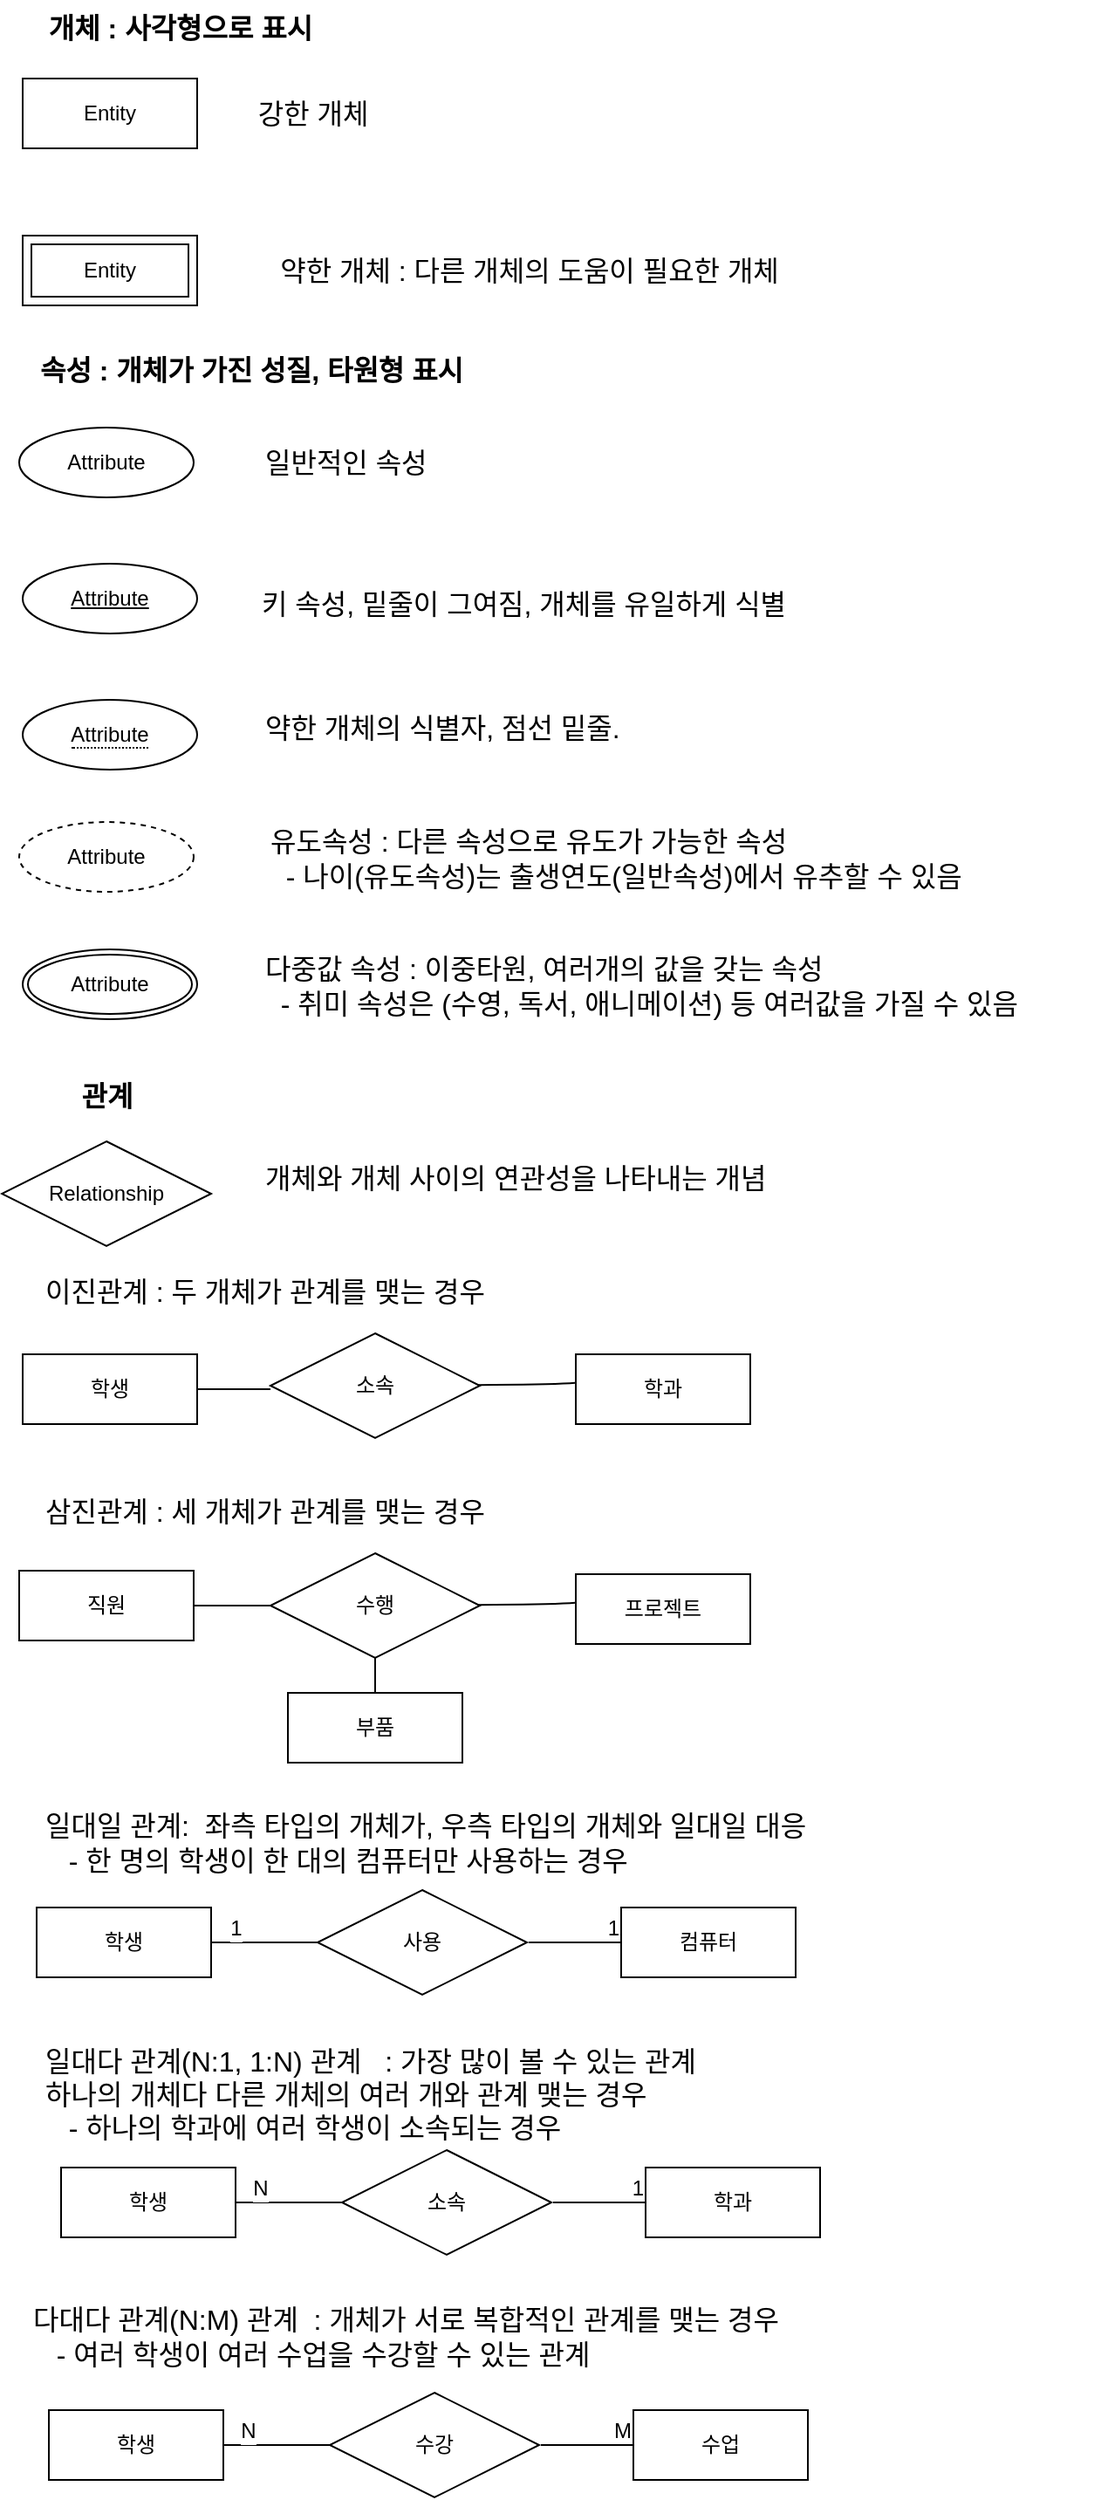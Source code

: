 <mxfile version="24.2.3" type="device" pages="4">
  <diagram name="개념정의" id="QC3ONm8Dk3KvNTMrpAN6">
    <mxGraphModel dx="1265" dy="1228" grid="0" gridSize="10" guides="1" tooltips="1" connect="1" arrows="1" fold="1" page="0" pageScale="1" pageWidth="827" pageHeight="1169" math="0" shadow="0">
      <root>
        <mxCell id="0" />
        <mxCell id="1" parent="0" />
        <mxCell id="F9aQJ-cwggNyDFHJlZmO-1" value="Entity" style="whiteSpace=wrap;html=1;align=center;" parent="1" vertex="1">
          <mxGeometry x="-71" y="-58" width="100" height="40" as="geometry" />
        </mxCell>
        <mxCell id="F9aQJ-cwggNyDFHJlZmO-2" value="개체 : 사각형으로 표시" style="text;html=1;align=center;verticalAlign=middle;resizable=0;points=[];autosize=1;strokeColor=none;fillColor=none;fontSize=16;fontStyle=1" parent="1" vertex="1">
          <mxGeometry x="-71" y="-103" width="180" height="31" as="geometry" />
        </mxCell>
        <mxCell id="F9aQJ-cwggNyDFHJlZmO-3" value="Entity" style="shape=ext;margin=3;double=1;whiteSpace=wrap;html=1;align=center;" parent="1" vertex="1">
          <mxGeometry x="-71" y="32" width="100" height="40" as="geometry" />
        </mxCell>
        <mxCell id="F9aQJ-cwggNyDFHJlZmO-4" value="강한 개체" style="text;html=1;align=center;verticalAlign=middle;resizable=0;points=[];autosize=1;strokeColor=none;fillColor=none;fontSize=16;" parent="1" vertex="1">
          <mxGeometry x="52" y="-53.5" width="86" height="31" as="geometry" />
        </mxCell>
        <mxCell id="F9aQJ-cwggNyDFHJlZmO-5" value="약한 개체 : 다른 개체의 도움이 필요한 개체" style="text;html=1;align=center;verticalAlign=middle;resizable=0;points=[];autosize=1;strokeColor=none;fillColor=none;fontSize=16;" parent="1" vertex="1">
          <mxGeometry x="56" y="36.5" width="326" height="31" as="geometry" />
        </mxCell>
        <mxCell id="F9aQJ-cwggNyDFHJlZmO-6" value="Attribute" style="ellipse;whiteSpace=wrap;html=1;align=center;" parent="1" vertex="1">
          <mxGeometry x="-73" y="142" width="100" height="40" as="geometry" />
        </mxCell>
        <mxCell id="F9aQJ-cwggNyDFHJlZmO-7" value="속성 : 개체가 가진 성질, 타원형 표시" style="text;html=1;align=left;verticalAlign=middle;resizable=0;points=[];autosize=1;strokeColor=none;fillColor=none;fontSize=16;fontStyle=1" parent="1" vertex="1">
          <mxGeometry x="-63" y="93" width="278" height="31" as="geometry" />
        </mxCell>
        <mxCell id="F9aQJ-cwggNyDFHJlZmO-8" value="Attribute" style="ellipse;whiteSpace=wrap;html=1;align=center;fontStyle=4;" parent="1" vertex="1">
          <mxGeometry x="-71" y="220" width="100" height="40" as="geometry" />
        </mxCell>
        <mxCell id="F9aQJ-cwggNyDFHJlZmO-9" value="일반적인 속성" style="text;html=1;align=left;verticalAlign=middle;resizable=0;points=[];autosize=1;strokeColor=none;fillColor=none;fontSize=16;" parent="1" vertex="1">
          <mxGeometry x="66" y="146.5" width="118" height="31" as="geometry" />
        </mxCell>
        <mxCell id="F9aQJ-cwggNyDFHJlZmO-10" value="키 속성, 밑줄이 그여짐, 개체를 유일하게 식별" style="text;html=1;align=left;verticalAlign=middle;resizable=0;points=[];autosize=1;strokeColor=none;fillColor=none;fontSize=16;" parent="1" vertex="1">
          <mxGeometry x="64" y="227" width="342" height="31" as="geometry" />
        </mxCell>
        <mxCell id="F9aQJ-cwggNyDFHJlZmO-11" value="&lt;span style=&quot;border-bottom: 1px dotted&quot;&gt;Attribute&lt;/span&gt;" style="ellipse;whiteSpace=wrap;html=1;align=center;" parent="1" vertex="1">
          <mxGeometry x="-71" y="298" width="100" height="40" as="geometry" />
        </mxCell>
        <mxCell id="F9aQJ-cwggNyDFHJlZmO-12" value="약한 개체의 식별자, 점선 밑줄." style="text;html=1;align=left;verticalAlign=middle;resizable=0;points=[];autosize=1;strokeColor=none;fillColor=none;fontSize=16;" parent="1" vertex="1">
          <mxGeometry x="66" y="298" width="237" height="31" as="geometry" />
        </mxCell>
        <mxCell id="F9aQJ-cwggNyDFHJlZmO-13" value="Attribute" style="ellipse;whiteSpace=wrap;html=1;align=center;dashed=1;" parent="1" vertex="1">
          <mxGeometry x="-73" y="368" width="100" height="40" as="geometry" />
        </mxCell>
        <mxCell id="F9aQJ-cwggNyDFHJlZmO-14" value="유도속성 : 다른 속성으로 유도가 가능한 속성&lt;div&gt;&amp;nbsp; - 나이(유도속성)는 출생연도(일반속성)에서 유추할 수 있음&lt;/div&gt;" style="text;html=1;align=left;verticalAlign=middle;resizable=0;points=[];autosize=1;strokeColor=none;fillColor=none;fontSize=16;" parent="1" vertex="1">
          <mxGeometry x="69" y="363.5" width="444" height="50" as="geometry" />
        </mxCell>
        <mxCell id="F9aQJ-cwggNyDFHJlZmO-15" value="Attribute" style="ellipse;shape=doubleEllipse;margin=3;whiteSpace=wrap;html=1;align=center;" parent="1" vertex="1">
          <mxGeometry x="-71" y="441" width="100" height="40" as="geometry" />
        </mxCell>
        <mxCell id="F9aQJ-cwggNyDFHJlZmO-16" value="다중값 속성 : 이중타원, 여러개의 값을 갖는 속성&lt;div&gt;&amp;nbsp; - 취미 속성은 (수영, 독서, 애니메이션) 등 여러값을 가질 수 있음&lt;/div&gt;" style="text;html=1;align=left;verticalAlign=middle;resizable=0;points=[];autosize=1;strokeColor=none;fillColor=none;fontSize=16;" parent="1" vertex="1">
          <mxGeometry x="66" y="436.5" width="480" height="50" as="geometry" />
        </mxCell>
        <mxCell id="F9aQJ-cwggNyDFHJlZmO-17" value="Relationship" style="shape=rhombus;perimeter=rhombusPerimeter;whiteSpace=wrap;html=1;align=center;" parent="1" vertex="1">
          <mxGeometry x="-83" y="551" width="120" height="60" as="geometry" />
        </mxCell>
        <mxCell id="F9aQJ-cwggNyDFHJlZmO-18" value="관계" style="text;html=1;align=center;verticalAlign=middle;resizable=0;points=[];autosize=1;strokeColor=none;fillColor=none;fontSize=16;fontStyle=1" parent="1" vertex="1">
          <mxGeometry x="-48" y="509" width="50" height="31" as="geometry" />
        </mxCell>
        <mxCell id="F9aQJ-cwggNyDFHJlZmO-19" value="개체와 개체 사이의 연관성을 나타내는 개념" style="text;html=1;align=left;verticalAlign=middle;resizable=0;points=[];autosize=1;strokeColor=none;fillColor=none;fontSize=16;" parent="1" vertex="1">
          <mxGeometry x="66" y="556" width="328" height="31" as="geometry" />
        </mxCell>
        <mxCell id="F9aQJ-cwggNyDFHJlZmO-20" value="소속" style="shape=rhombus;perimeter=rhombusPerimeter;whiteSpace=wrap;html=1;align=center;" parent="1" vertex="1">
          <mxGeometry x="71" y="661" width="120" height="60" as="geometry" />
        </mxCell>
        <mxCell id="F9aQJ-cwggNyDFHJlZmO-21" value="" style="endArrow=none;html=1;rounded=0;fontSize=12;startSize=8;endSize=8;curved=1;" parent="1" source="F9aQJ-cwggNyDFHJlZmO-20" target="F9aQJ-cwggNyDFHJlZmO-22" edge="1">
          <mxGeometry relative="1" as="geometry">
            <mxPoint x="189" y="692" as="sourcePoint" />
            <mxPoint x="349" y="692" as="targetPoint" />
            <Array as="points">
              <mxPoint x="267" y="690" />
            </Array>
          </mxGeometry>
        </mxCell>
        <mxCell id="F9aQJ-cwggNyDFHJlZmO-22" value="학과" style="whiteSpace=wrap;html=1;align=center;" parent="1" vertex="1">
          <mxGeometry x="246" y="673" width="100" height="40" as="geometry" />
        </mxCell>
        <mxCell id="F9aQJ-cwggNyDFHJlZmO-24" value="학생" style="whiteSpace=wrap;html=1;align=center;" parent="1" vertex="1">
          <mxGeometry x="-71" y="673" width="100" height="40" as="geometry" />
        </mxCell>
        <mxCell id="F9aQJ-cwggNyDFHJlZmO-26" value="" style="endArrow=none;html=1;rounded=0;fontSize=12;startSize=8;endSize=8;curved=1;exitX=1;exitY=0.5;exitDx=0;exitDy=0;" parent="1" source="F9aQJ-cwggNyDFHJlZmO-24" edge="1">
          <mxGeometry relative="1" as="geometry">
            <mxPoint x="33" y="692.5" as="sourcePoint" />
            <mxPoint x="71" y="693" as="targetPoint" />
          </mxGeometry>
        </mxCell>
        <mxCell id="F9aQJ-cwggNyDFHJlZmO-28" value="이진관계 : 두 개체가 관계를 맺는 경우" style="text;html=1;align=left;verticalAlign=middle;resizable=0;points=[];autosize=1;strokeColor=none;fillColor=none;fontSize=16;" parent="1" vertex="1">
          <mxGeometry x="-60" y="621" width="289" height="31" as="geometry" />
        </mxCell>
        <mxCell id="F9aQJ-cwggNyDFHJlZmO-36" value="수행" style="shape=rhombus;perimeter=rhombusPerimeter;whiteSpace=wrap;html=1;align=center;" parent="1" vertex="1">
          <mxGeometry x="71" y="787" width="120" height="60" as="geometry" />
        </mxCell>
        <mxCell id="F9aQJ-cwggNyDFHJlZmO-37" value="" style="endArrow=none;html=1;rounded=0;fontSize=12;startSize=8;endSize=8;curved=1;" parent="1" source="F9aQJ-cwggNyDFHJlZmO-36" target="F9aQJ-cwggNyDFHJlZmO-38" edge="1">
          <mxGeometry relative="1" as="geometry">
            <mxPoint x="189" y="818" as="sourcePoint" />
            <mxPoint x="349" y="818" as="targetPoint" />
            <Array as="points">
              <mxPoint x="267" y="816" />
            </Array>
          </mxGeometry>
        </mxCell>
        <mxCell id="F9aQJ-cwggNyDFHJlZmO-38" value="프로젝트" style="whiteSpace=wrap;html=1;align=center;" parent="1" vertex="1">
          <mxGeometry x="246" y="799" width="100" height="40" as="geometry" />
        </mxCell>
        <mxCell id="F9aQJ-cwggNyDFHJlZmO-39" value="직원" style="whiteSpace=wrap;html=1;align=center;" parent="1" vertex="1">
          <mxGeometry x="-73" y="797" width="100" height="40" as="geometry" />
        </mxCell>
        <mxCell id="F9aQJ-cwggNyDFHJlZmO-40" value="" style="endArrow=none;html=1;rounded=0;fontSize=12;startSize=8;endSize=8;curved=1;exitX=1;exitY=0.5;exitDx=0;exitDy=0;entryX=0;entryY=0.5;entryDx=0;entryDy=0;" parent="1" source="F9aQJ-cwggNyDFHJlZmO-39" target="F9aQJ-cwggNyDFHJlZmO-36" edge="1">
          <mxGeometry relative="1" as="geometry">
            <mxPoint x="33" y="818.5" as="sourcePoint" />
            <mxPoint x="71" y="819" as="targetPoint" />
          </mxGeometry>
        </mxCell>
        <mxCell id="F9aQJ-cwggNyDFHJlZmO-41" value="삼진관계 : 세 개체가 관계를 맺는 경우" style="text;html=1;align=left;verticalAlign=middle;resizable=0;points=[];autosize=1;strokeColor=none;fillColor=none;fontSize=16;" parent="1" vertex="1">
          <mxGeometry x="-60" y="747" width="289" height="31" as="geometry" />
        </mxCell>
        <mxCell id="F9aQJ-cwggNyDFHJlZmO-42" value="" style="endArrow=none;html=1;rounded=0;fontSize=12;startSize=8;endSize=8;curved=1;exitX=0.5;exitY=1;exitDx=0;exitDy=0;" parent="1" source="F9aQJ-cwggNyDFHJlZmO-36" target="F9aQJ-cwggNyDFHJlZmO-43" edge="1">
          <mxGeometry relative="1" as="geometry">
            <mxPoint x="71" y="847" as="sourcePoint" />
            <mxPoint x="174" y="903" as="targetPoint" />
            <Array as="points" />
          </mxGeometry>
        </mxCell>
        <mxCell id="F9aQJ-cwggNyDFHJlZmO-43" value="부품" style="whiteSpace=wrap;html=1;align=center;" parent="1" vertex="1">
          <mxGeometry x="81" y="867" width="100" height="40" as="geometry" />
        </mxCell>
        <mxCell id="F9aQJ-cwggNyDFHJlZmO-44" style="edgeStyle=none;curved=1;rounded=0;orthogonalLoop=1;jettySize=auto;html=1;exitX=0.75;exitY=1;exitDx=0;exitDy=0;fontSize=12;startSize=8;endSize=8;" parent="1" source="F9aQJ-cwggNyDFHJlZmO-39" target="F9aQJ-cwggNyDFHJlZmO-39" edge="1">
          <mxGeometry relative="1" as="geometry" />
        </mxCell>
        <mxCell id="F9aQJ-cwggNyDFHJlZmO-47" value="사용" style="shape=rhombus;perimeter=rhombusPerimeter;whiteSpace=wrap;html=1;align=center;" parent="1" vertex="1">
          <mxGeometry x="98" y="980" width="120" height="60" as="geometry" />
        </mxCell>
        <mxCell id="F9aQJ-cwggNyDFHJlZmO-49" value="컴퓨터" style="whiteSpace=wrap;html=1;align=center;" parent="1" vertex="1">
          <mxGeometry x="272" y="990" width="100" height="40" as="geometry" />
        </mxCell>
        <mxCell id="F9aQJ-cwggNyDFHJlZmO-50" value="학생" style="whiteSpace=wrap;html=1;align=center;" parent="1" vertex="1">
          <mxGeometry x="-63" y="990" width="100" height="40" as="geometry" />
        </mxCell>
        <mxCell id="F9aQJ-cwggNyDFHJlZmO-51" value="" style="endArrow=none;html=1;rounded=0;fontSize=12;startSize=8;endSize=8;curved=1;exitX=1;exitY=0.5;exitDx=0;exitDy=0;" parent="1" source="F9aQJ-cwggNyDFHJlZmO-50" edge="1">
          <mxGeometry relative="1" as="geometry">
            <mxPoint x="41" y="1009.5" as="sourcePoint" />
            <mxPoint x="99" y="1010" as="targetPoint" />
          </mxGeometry>
        </mxCell>
        <mxCell id="F9aQJ-cwggNyDFHJlZmO-56" value="1" style="edgeLabel;html=1;align=center;verticalAlign=middle;resizable=0;points=[];fontSize=12;" parent="F9aQJ-cwggNyDFHJlZmO-51" vertex="1" connectable="0">
          <mxGeometry x="0.049" y="-3" relative="1" as="geometry">
            <mxPoint x="-19" y="-11" as="offset" />
          </mxGeometry>
        </mxCell>
        <mxCell id="F9aQJ-cwggNyDFHJlZmO-52" value="일대일 관계:&amp;nbsp; 좌측 타입의 개체가, 우측 타입의 개체와 일대일 대응&lt;div&gt;&amp;nbsp; &amp;nbsp;- 한 명의 학생이 한 대의 컴퓨터만 사용하는 경우&lt;/div&gt;" style="text;html=1;align=left;verticalAlign=middle;resizable=0;points=[];autosize=1;strokeColor=none;fillColor=none;fontSize=16;" parent="1" vertex="1">
          <mxGeometry x="-60" y="928" width="487" height="50" as="geometry" />
        </mxCell>
        <mxCell id="F9aQJ-cwggNyDFHJlZmO-53" value="" style="endArrow=none;html=1;rounded=0;fontSize=12;startSize=8;endSize=8;curved=1;exitX=1;exitY=0.5;exitDx=0;exitDy=0;entryX=0;entryY=0.5;entryDx=0;entryDy=0;" parent="1" target="F9aQJ-cwggNyDFHJlZmO-49" edge="1">
          <mxGeometry relative="1" as="geometry">
            <mxPoint x="219" y="1010" as="sourcePoint" />
            <mxPoint x="306" y="1010" as="targetPoint" />
          </mxGeometry>
        </mxCell>
        <mxCell id="F9aQJ-cwggNyDFHJlZmO-54" value="1" style="resizable=0;html=1;whiteSpace=wrap;align=right;verticalAlign=bottom;" parent="F9aQJ-cwggNyDFHJlZmO-53" connectable="0" vertex="1">
          <mxGeometry x="1" relative="1" as="geometry" />
        </mxCell>
        <mxCell id="F9aQJ-cwggNyDFHJlZmO-57" value="소속" style="shape=rhombus;perimeter=rhombusPerimeter;whiteSpace=wrap;html=1;align=center;" parent="1" vertex="1">
          <mxGeometry x="112" y="1129" width="120" height="60" as="geometry" />
        </mxCell>
        <mxCell id="F9aQJ-cwggNyDFHJlZmO-58" value="학과" style="whiteSpace=wrap;html=1;align=center;" parent="1" vertex="1">
          <mxGeometry x="286" y="1139" width="100" height="40" as="geometry" />
        </mxCell>
        <mxCell id="F9aQJ-cwggNyDFHJlZmO-59" value="학생" style="whiteSpace=wrap;html=1;align=center;" parent="1" vertex="1">
          <mxGeometry x="-49" y="1139" width="100" height="40" as="geometry" />
        </mxCell>
        <mxCell id="F9aQJ-cwggNyDFHJlZmO-60" value="" style="endArrow=none;html=1;rounded=0;fontSize=12;startSize=8;endSize=8;curved=1;exitX=1;exitY=0.5;exitDx=0;exitDy=0;" parent="1" source="F9aQJ-cwggNyDFHJlZmO-59" edge="1">
          <mxGeometry relative="1" as="geometry">
            <mxPoint x="55" y="1158.5" as="sourcePoint" />
            <mxPoint x="113" y="1159" as="targetPoint" />
          </mxGeometry>
        </mxCell>
        <mxCell id="F9aQJ-cwggNyDFHJlZmO-61" value="N" style="edgeLabel;html=1;align=center;verticalAlign=middle;resizable=0;points=[];fontSize=12;" parent="F9aQJ-cwggNyDFHJlZmO-60" vertex="1" connectable="0">
          <mxGeometry x="0.049" y="-3" relative="1" as="geometry">
            <mxPoint x="-19" y="-11" as="offset" />
          </mxGeometry>
        </mxCell>
        <mxCell id="F9aQJ-cwggNyDFHJlZmO-62" value="" style="endArrow=none;html=1;rounded=0;fontSize=12;startSize=8;endSize=8;curved=1;exitX=1;exitY=0.5;exitDx=0;exitDy=0;entryX=0;entryY=0.5;entryDx=0;entryDy=0;" parent="1" target="F9aQJ-cwggNyDFHJlZmO-58" edge="1">
          <mxGeometry relative="1" as="geometry">
            <mxPoint x="233" y="1159" as="sourcePoint" />
            <mxPoint x="320" y="1159" as="targetPoint" />
          </mxGeometry>
        </mxCell>
        <mxCell id="F9aQJ-cwggNyDFHJlZmO-63" value="1" style="resizable=0;html=1;whiteSpace=wrap;align=right;verticalAlign=bottom;" parent="F9aQJ-cwggNyDFHJlZmO-62" connectable="0" vertex="1">
          <mxGeometry x="1" relative="1" as="geometry" />
        </mxCell>
        <mxCell id="F9aQJ-cwggNyDFHJlZmO-64" value="일대다 관계(N:1, 1:N) 관계&amp;nbsp; &amp;nbsp;: 가장 많이 볼 수 있는 관계&lt;div&gt;하나의 개체다 다른 개체의 여러 개와 관계 맺는 경우&lt;br&gt;&lt;div&gt;&amp;nbsp; &amp;nbsp;- 하나의 학과에 여러 학생이 소속되는 경우&lt;/div&gt;&lt;/div&gt;" style="text;html=1;align=left;verticalAlign=middle;resizable=0;points=[];autosize=1;strokeColor=none;fillColor=none;fontSize=16;" parent="1" vertex="1">
          <mxGeometry x="-60" y="1062" width="413" height="70" as="geometry" />
        </mxCell>
        <mxCell id="F9aQJ-cwggNyDFHJlZmO-65" value="수강" style="shape=rhombus;perimeter=rhombusPerimeter;whiteSpace=wrap;html=1;align=center;" parent="1" vertex="1">
          <mxGeometry x="105" y="1268" width="120" height="60" as="geometry" />
        </mxCell>
        <mxCell id="F9aQJ-cwggNyDFHJlZmO-66" value="수업" style="whiteSpace=wrap;html=1;align=center;" parent="1" vertex="1">
          <mxGeometry x="279" y="1278" width="100" height="40" as="geometry" />
        </mxCell>
        <mxCell id="F9aQJ-cwggNyDFHJlZmO-67" value="학생" style="whiteSpace=wrap;html=1;align=center;" parent="1" vertex="1">
          <mxGeometry x="-56" y="1278" width="100" height="40" as="geometry" />
        </mxCell>
        <mxCell id="F9aQJ-cwggNyDFHJlZmO-68" value="" style="endArrow=none;html=1;rounded=0;fontSize=12;startSize=8;endSize=8;curved=1;exitX=1;exitY=0.5;exitDx=0;exitDy=0;" parent="1" source="F9aQJ-cwggNyDFHJlZmO-67" edge="1">
          <mxGeometry relative="1" as="geometry">
            <mxPoint x="48" y="1297.5" as="sourcePoint" />
            <mxPoint x="106" y="1298" as="targetPoint" />
          </mxGeometry>
        </mxCell>
        <mxCell id="F9aQJ-cwggNyDFHJlZmO-69" value="N" style="edgeLabel;html=1;align=center;verticalAlign=middle;resizable=0;points=[];fontSize=12;" parent="F9aQJ-cwggNyDFHJlZmO-68" vertex="1" connectable="0">
          <mxGeometry x="0.049" y="-3" relative="1" as="geometry">
            <mxPoint x="-19" y="-11" as="offset" />
          </mxGeometry>
        </mxCell>
        <mxCell id="F9aQJ-cwggNyDFHJlZmO-70" value="" style="endArrow=none;html=1;rounded=0;fontSize=12;startSize=8;endSize=8;curved=1;exitX=1;exitY=0.5;exitDx=0;exitDy=0;entryX=0;entryY=0.5;entryDx=0;entryDy=0;" parent="1" target="F9aQJ-cwggNyDFHJlZmO-66" edge="1">
          <mxGeometry relative="1" as="geometry">
            <mxPoint x="226" y="1298" as="sourcePoint" />
            <mxPoint x="313" y="1298" as="targetPoint" />
          </mxGeometry>
        </mxCell>
        <mxCell id="F9aQJ-cwggNyDFHJlZmO-71" value="M" style="resizable=0;html=1;whiteSpace=wrap;align=right;verticalAlign=bottom;" parent="F9aQJ-cwggNyDFHJlZmO-70" connectable="0" vertex="1">
          <mxGeometry x="1" relative="1" as="geometry" />
        </mxCell>
        <mxCell id="F9aQJ-cwggNyDFHJlZmO-72" value="다대다 관계(N:M) 관계&amp;nbsp; : 개체가 서로 복합적인 관계를 맺는 경우&lt;div&gt;&lt;div&gt;&amp;nbsp; &amp;nbsp;- 여러 학생이 여러 수업을 수강할 수 있는 관계&lt;/div&gt;&lt;/div&gt;" style="text;html=1;align=left;verticalAlign=middle;resizable=0;points=[];autosize=1;strokeColor=none;fillColor=none;fontSize=16;" parent="1" vertex="1">
          <mxGeometry x="-67" y="1211" width="475" height="50" as="geometry" />
        </mxCell>
      </root>
    </mxGraphModel>
  </diagram>
  <diagram name="매핑(사상)" id="uPBzafU4MtWo41oOLojO">
    <mxGraphModel dx="1129" dy="1628" grid="0" gridSize="10" guides="1" tooltips="1" connect="1" arrows="1" fold="1" page="0" pageScale="1" pageWidth="827" pageHeight="1169" math="0" shadow="0">
      <root>
        <mxCell id="0" />
        <mxCell id="1" parent="0" />
        <mxCell id="gpsAiOPWc0jjLnlwhcFd-3" value="" style="edgeStyle=none;curved=1;rounded=0;orthogonalLoop=1;jettySize=auto;html=1;fontSize=12;startSize=8;endSize=8;endArrow=none;endFill=0;" parent="1" source="gpsAiOPWc0jjLnlwhcFd-1" target="gpsAiOPWc0jjLnlwhcFd-2" edge="1">
          <mxGeometry relative="1" as="geometry" />
        </mxCell>
        <mxCell id="gpsAiOPWc0jjLnlwhcFd-5" value="" style="edgeStyle=none;curved=1;rounded=0;orthogonalLoop=1;jettySize=auto;html=1;fontSize=12;startSize=8;endSize=8;endArrow=none;endFill=0;" parent="1" source="gpsAiOPWc0jjLnlwhcFd-1" target="gpsAiOPWc0jjLnlwhcFd-4" edge="1">
          <mxGeometry relative="1" as="geometry" />
        </mxCell>
        <mxCell id="gpsAiOPWc0jjLnlwhcFd-1" value="직원" style="whiteSpace=wrap;html=1;align=center;" parent="1" vertex="1">
          <mxGeometry x="43" y="-498.5" width="100" height="40" as="geometry" />
        </mxCell>
        <mxCell id="gpsAiOPWc0jjLnlwhcFd-2" value="&lt;u&gt;직원번호&lt;/u&gt;" style="ellipse;whiteSpace=wrap;html=1;" parent="1" vertex="1">
          <mxGeometry x="-85" y="-500.5" width="80" height="44" as="geometry" />
        </mxCell>
        <mxCell id="gpsAiOPWc0jjLnlwhcFd-4" value="이름" style="ellipse;whiteSpace=wrap;html=1;" parent="1" vertex="1">
          <mxGeometry x="-85" y="-444.5" width="80" height="34" as="geometry" />
        </mxCell>
        <mxCell id="gpsAiOPWc0jjLnlwhcFd-8" value="직원(&lt;u&gt;직원번호&lt;/u&gt;, 이름)" style="text;html=1;align=center;verticalAlign=middle;resizable=0;points=[];autosize=1;strokeColor=none;fillColor=none;fontSize=12;fontFamily=Helvetica;fontColor=default;labelBackgroundColor=default;" parent="1" vertex="1">
          <mxGeometry x="333" y="-519" width="129" height="26" as="geometry" />
        </mxCell>
        <mxCell id="NiwkeAhX-QIguB-9NztU-1" value="직원" style="shape=table;startSize=30;container=1;collapsible=1;childLayout=tableLayout;fixedRows=1;rowLines=0;fontStyle=1;align=center;resizeLast=1;html=1;fontFamily=Helvetica;fontSize=12;fontColor=default;labelBackgroundColor=default;" parent="1" vertex="1">
          <mxGeometry x="342" y="-493" width="180" height="120" as="geometry" />
        </mxCell>
        <mxCell id="NiwkeAhX-QIguB-9NztU-2" value="" style="shape=tableRow;horizontal=0;startSize=0;swimlaneHead=0;swimlaneBody=0;fillColor=none;collapsible=0;dropTarget=0;points=[[0,0.5],[1,0.5]];portConstraint=eastwest;top=0;left=0;right=0;bottom=1;fontFamily=Helvetica;fontSize=12;fontColor=default;labelBackgroundColor=default;" parent="NiwkeAhX-QIguB-9NztU-1" vertex="1">
          <mxGeometry y="30" width="180" height="30" as="geometry" />
        </mxCell>
        <mxCell id="NiwkeAhX-QIguB-9NztU-3" value="PK" style="shape=partialRectangle;connectable=0;fillColor=none;top=0;left=0;bottom=0;right=0;fontStyle=1;overflow=hidden;whiteSpace=wrap;html=1;fontFamily=Helvetica;fontSize=12;fontColor=default;labelBackgroundColor=default;" parent="NiwkeAhX-QIguB-9NztU-2" vertex="1">
          <mxGeometry width="30" height="30" as="geometry">
            <mxRectangle width="30" height="30" as="alternateBounds" />
          </mxGeometry>
        </mxCell>
        <mxCell id="NiwkeAhX-QIguB-9NztU-4" value="직원번호" style="shape=partialRectangle;connectable=0;fillColor=none;top=0;left=0;bottom=0;right=0;align=left;spacingLeft=6;fontStyle=5;overflow=hidden;whiteSpace=wrap;html=1;fontFamily=Helvetica;fontSize=12;fontColor=default;labelBackgroundColor=default;" parent="NiwkeAhX-QIguB-9NztU-2" vertex="1">
          <mxGeometry x="30" width="150" height="30" as="geometry">
            <mxRectangle width="150" height="30" as="alternateBounds" />
          </mxGeometry>
        </mxCell>
        <mxCell id="NiwkeAhX-QIguB-9NztU-5" value="" style="shape=tableRow;horizontal=0;startSize=0;swimlaneHead=0;swimlaneBody=0;fillColor=none;collapsible=0;dropTarget=0;points=[[0,0.5],[1,0.5]];portConstraint=eastwest;top=0;left=0;right=0;bottom=0;fontFamily=Helvetica;fontSize=12;fontColor=default;labelBackgroundColor=default;" parent="NiwkeAhX-QIguB-9NztU-1" vertex="1">
          <mxGeometry y="60" width="180" height="30" as="geometry" />
        </mxCell>
        <mxCell id="NiwkeAhX-QIguB-9NztU-6" value="" style="shape=partialRectangle;connectable=0;fillColor=none;top=0;left=0;bottom=0;right=0;editable=1;overflow=hidden;whiteSpace=wrap;html=1;fontFamily=Helvetica;fontSize=12;fontColor=default;labelBackgroundColor=default;" parent="NiwkeAhX-QIguB-9NztU-5" vertex="1">
          <mxGeometry width="30" height="30" as="geometry">
            <mxRectangle width="30" height="30" as="alternateBounds" />
          </mxGeometry>
        </mxCell>
        <mxCell id="NiwkeAhX-QIguB-9NztU-7" value="이름" style="shape=partialRectangle;connectable=0;fillColor=none;top=0;left=0;bottom=0;right=0;align=left;spacingLeft=6;overflow=hidden;whiteSpace=wrap;html=1;fontFamily=Helvetica;fontSize=12;fontColor=default;labelBackgroundColor=default;" parent="NiwkeAhX-QIguB-9NztU-5" vertex="1">
          <mxGeometry x="30" width="150" height="30" as="geometry">
            <mxRectangle width="150" height="30" as="alternateBounds" />
          </mxGeometry>
        </mxCell>
        <mxCell id="NiwkeAhX-QIguB-9NztU-11" value="" style="shape=tableRow;horizontal=0;startSize=0;swimlaneHead=0;swimlaneBody=0;fillColor=none;collapsible=0;dropTarget=0;points=[[0,0.5],[1,0.5]];portConstraint=eastwest;top=0;left=0;right=0;bottom=0;fontFamily=Helvetica;fontSize=12;fontColor=default;labelBackgroundColor=default;" parent="NiwkeAhX-QIguB-9NztU-1" vertex="1">
          <mxGeometry y="90" width="180" height="30" as="geometry" />
        </mxCell>
        <mxCell id="NiwkeAhX-QIguB-9NztU-12" value="" style="shape=partialRectangle;connectable=0;fillColor=none;top=0;left=0;bottom=0;right=0;editable=1;overflow=hidden;whiteSpace=wrap;html=1;fontFamily=Helvetica;fontSize=12;fontColor=default;labelBackgroundColor=default;" parent="NiwkeAhX-QIguB-9NztU-11" vertex="1">
          <mxGeometry width="30" height="30" as="geometry">
            <mxRectangle width="30" height="30" as="alternateBounds" />
          </mxGeometry>
        </mxCell>
        <mxCell id="NiwkeAhX-QIguB-9NztU-13" value="..." style="shape=partialRectangle;connectable=0;fillColor=none;top=0;left=0;bottom=0;right=0;align=left;spacingLeft=6;overflow=hidden;whiteSpace=wrap;html=1;fontFamily=Helvetica;fontSize=12;fontColor=default;labelBackgroundColor=default;" parent="NiwkeAhX-QIguB-9NztU-11" vertex="1">
          <mxGeometry x="30" width="150" height="30" as="geometry">
            <mxRectangle width="150" height="30" as="alternateBounds" />
          </mxGeometry>
        </mxCell>
        <mxCell id="NiwkeAhX-QIguB-9NztU-14" value="ER 모델을 관계 데이터 모델로 매핑하기" style="text;html=1;align=center;verticalAlign=middle;resizable=0;points=[];autosize=1;strokeColor=none;fillColor=none;fontSize=12;fontFamily=Helvetica;fontColor=default;labelBackgroundColor=default;fontStyle=1" parent="1" vertex="1">
          <mxGeometry x="125" y="-590" width="231" height="26" as="geometry" />
        </mxCell>
        <mxCell id="NiwkeAhX-QIguB-9NztU-15" value="ER 모델" style="text;html=1;align=center;verticalAlign=middle;resizable=0;points=[];autosize=1;strokeColor=none;fillColor=none;fontSize=12;fontFamily=Helvetica;fontColor=default;labelBackgroundColor=default;fontStyle=1" parent="1" vertex="1">
          <mxGeometry x="-5.5" y="-539" width="62" height="26" as="geometry" />
        </mxCell>
        <mxCell id="NiwkeAhX-QIguB-9NztU-16" value="관계 데이터 모델" style="text;html=1;align=center;verticalAlign=middle;resizable=0;points=[];autosize=1;strokeColor=none;fillColor=none;fontSize=12;fontFamily=Helvetica;fontColor=default;labelBackgroundColor=default;fontStyle=1" parent="1" vertex="1">
          <mxGeometry x="382" y="-554" width="109" height="26" as="geometry" />
        </mxCell>
        <mxCell id="NiwkeAhX-QIguB-9NztU-17" value="" style="html=1;shadow=0;dashed=0;align=center;verticalAlign=middle;shape=mxgraph.arrows2.arrow;dy=0.6;dx=40;notch=0;fontFamily=Helvetica;fontSize=12;fontColor=default;labelBackgroundColor=default;" parent="1" vertex="1">
          <mxGeometry x="218" y="-478" width="76" height="52" as="geometry" />
        </mxCell>
        <mxCell id="Krt29Ghbll7f2ohPPhiM-9" value="" style="edgeStyle=none;curved=1;rounded=0;orthogonalLoop=1;jettySize=auto;html=1;strokeColor=default;align=center;verticalAlign=middle;fontFamily=Helvetica;fontSize=12;fontColor=default;labelBackgroundColor=default;startSize=8;endArrow=none;endFill=0;endSize=8;" parent="1" source="Krt29Ghbll7f2ohPPhiM-1" target="Krt29Ghbll7f2ohPPhiM-8" edge="1">
          <mxGeometry relative="1" as="geometry" />
        </mxCell>
        <mxCell id="Krt29Ghbll7f2ohPPhiM-10" value="1" style="edgeLabel;html=1;align=center;verticalAlign=middle;resizable=0;points=[];fontSize=12;fontFamily=Helvetica;fontColor=default;labelBackgroundColor=default;" parent="Krt29Ghbll7f2ohPPhiM-9" vertex="1" connectable="0">
          <mxGeometry x="0.471" relative="1" as="geometry">
            <mxPoint x="5" y="-12" as="offset" />
          </mxGeometry>
        </mxCell>
        <mxCell id="Krt29Ghbll7f2ohPPhiM-1" value="소속" style="shape=rhombus;perimeter=rhombusPerimeter;whiteSpace=wrap;html=1;align=center;" parent="1" vertex="1">
          <mxGeometry x="49" y="-299.5" width="113" height="57" as="geometry" />
        </mxCell>
        <mxCell id="Krt29Ghbll7f2ohPPhiM-29" value="" style="edgeStyle=none;curved=1;rounded=0;orthogonalLoop=1;jettySize=auto;html=1;strokeColor=default;align=center;verticalAlign=middle;fontFamily=Helvetica;fontSize=12;fontColor=default;labelBackgroundColor=default;startSize=8;endArrow=none;endFill=0;endSize=8;" parent="1" source="Krt29Ghbll7f2ohPPhiM-3" target="Krt29Ghbll7f2ohPPhiM-28" edge="1">
          <mxGeometry relative="1" as="geometry" />
        </mxCell>
        <mxCell id="Krt29Ghbll7f2ohPPhiM-31" value="" style="edgeStyle=none;curved=1;rounded=0;orthogonalLoop=1;jettySize=auto;html=1;strokeColor=default;align=center;verticalAlign=middle;fontFamily=Helvetica;fontSize=12;fontColor=default;labelBackgroundColor=default;startSize=8;endArrow=none;endFill=0;endSize=8;" parent="1" source="Krt29Ghbll7f2ohPPhiM-3" target="Krt29Ghbll7f2ohPPhiM-30" edge="1">
          <mxGeometry relative="1" as="geometry" />
        </mxCell>
        <mxCell id="Krt29Ghbll7f2ohPPhiM-3" value="학생" style="whiteSpace=wrap;html=1;align=center;" parent="1" vertex="1">
          <mxGeometry x="-107" y="-291" width="100" height="40" as="geometry" />
        </mxCell>
        <mxCell id="Krt29Ghbll7f2ohPPhiM-4" value="" style="endArrow=none;html=1;rounded=0;fontSize=12;startSize=8;endSize=8;curved=1;exitX=1;exitY=0.5;exitDx=0;exitDy=0;entryX=0;entryY=0.5;entryDx=0;entryDy=0;endFill=0;" parent="1" source="Krt29Ghbll7f2ohPPhiM-3" target="Krt29Ghbll7f2ohPPhiM-1" edge="1">
          <mxGeometry relative="1" as="geometry">
            <mxPoint x="-3" y="-271.5" as="sourcePoint" />
            <mxPoint x="55" y="-271" as="targetPoint" />
          </mxGeometry>
        </mxCell>
        <mxCell id="Krt29Ghbll7f2ohPPhiM-5" value="N" style="edgeLabel;html=1;align=center;verticalAlign=middle;resizable=0;points=[];fontSize=12;" parent="Krt29Ghbll7f2ohPPhiM-4" vertex="1" connectable="0">
          <mxGeometry x="0.049" y="-3" relative="1" as="geometry">
            <mxPoint x="-19" y="-11" as="offset" />
          </mxGeometry>
        </mxCell>
        <mxCell id="Krt29Ghbll7f2ohPPhiM-33" value="" style="edgeStyle=none;curved=1;rounded=0;orthogonalLoop=1;jettySize=auto;html=1;strokeColor=default;align=center;verticalAlign=middle;fontFamily=Helvetica;fontSize=12;fontColor=default;labelBackgroundColor=default;startSize=8;endArrow=none;endFill=0;endSize=8;" parent="1" source="Krt29Ghbll7f2ohPPhiM-8" target="Krt29Ghbll7f2ohPPhiM-32" edge="1">
          <mxGeometry relative="1" as="geometry" />
        </mxCell>
        <mxCell id="Krt29Ghbll7f2ohPPhiM-35" value="" style="edgeStyle=none;curved=1;rounded=0;orthogonalLoop=1;jettySize=auto;html=1;strokeColor=default;align=center;verticalAlign=middle;fontFamily=Helvetica;fontSize=12;fontColor=default;labelBackgroundColor=default;startSize=8;endArrow=none;endFill=0;endSize=8;" parent="1" source="Krt29Ghbll7f2ohPPhiM-8" target="Krt29Ghbll7f2ohPPhiM-34" edge="1">
          <mxGeometry relative="1" as="geometry" />
        </mxCell>
        <mxCell id="Krt29Ghbll7f2ohPPhiM-8" value="학과" style="whiteSpace=wrap;html=1;" parent="1" vertex="1">
          <mxGeometry x="209" y="-292.5" width="100.5" height="41.5" as="geometry" />
        </mxCell>
        <mxCell id="Krt29Ghbll7f2ohPPhiM-15" value="학생" style="shape=table;startSize=30;container=1;collapsible=1;childLayout=tableLayout;fixedRows=1;rowLines=0;fontStyle=1;align=center;resizeLast=1;html=1;fontFamily=Helvetica;fontSize=12;fontColor=default;labelBackgroundColor=default;" parent="1" vertex="1">
          <mxGeometry x="402" y="-313" width="104" height="120" as="geometry">
            <mxRectangle x="404" y="-330" width="59" height="30" as="alternateBounds" />
          </mxGeometry>
        </mxCell>
        <mxCell id="Krt29Ghbll7f2ohPPhiM-16" value="" style="shape=tableRow;horizontal=0;startSize=0;swimlaneHead=0;swimlaneBody=0;fillColor=none;collapsible=0;dropTarget=0;points=[[0,0.5],[1,0.5]];portConstraint=eastwest;top=0;left=0;right=0;bottom=1;fontFamily=Helvetica;fontSize=12;fontColor=default;labelBackgroundColor=default;" parent="Krt29Ghbll7f2ohPPhiM-15" vertex="1">
          <mxGeometry y="30" width="104" height="30" as="geometry" />
        </mxCell>
        <mxCell id="Krt29Ghbll7f2ohPPhiM-17" value="PK" style="shape=partialRectangle;connectable=0;fillColor=none;top=0;left=0;bottom=0;right=0;fontStyle=1;overflow=hidden;whiteSpace=wrap;html=1;fontFamily=Helvetica;fontSize=12;fontColor=default;labelBackgroundColor=default;" parent="Krt29Ghbll7f2ohPPhiM-16" vertex="1">
          <mxGeometry width="30" height="30" as="geometry">
            <mxRectangle width="30" height="30" as="alternateBounds" />
          </mxGeometry>
        </mxCell>
        <mxCell id="Krt29Ghbll7f2ohPPhiM-18" value="학번" style="shape=partialRectangle;connectable=0;fillColor=none;top=0;left=0;bottom=0;right=0;align=left;spacingLeft=6;fontStyle=5;overflow=hidden;whiteSpace=wrap;html=1;fontFamily=Helvetica;fontSize=12;fontColor=default;labelBackgroundColor=default;" parent="Krt29Ghbll7f2ohPPhiM-16" vertex="1">
          <mxGeometry x="30" width="74" height="30" as="geometry">
            <mxRectangle width="74" height="30" as="alternateBounds" />
          </mxGeometry>
        </mxCell>
        <mxCell id="Krt29Ghbll7f2ohPPhiM-19" value="" style="shape=tableRow;horizontal=0;startSize=0;swimlaneHead=0;swimlaneBody=0;fillColor=none;collapsible=0;dropTarget=0;points=[[0,0.5],[1,0.5]];portConstraint=eastwest;top=0;left=0;right=0;bottom=0;fontFamily=Helvetica;fontSize=12;fontColor=default;labelBackgroundColor=default;" parent="Krt29Ghbll7f2ohPPhiM-15" vertex="1">
          <mxGeometry y="60" width="104" height="30" as="geometry" />
        </mxCell>
        <mxCell id="Krt29Ghbll7f2ohPPhiM-20" value="" style="shape=partialRectangle;connectable=0;fillColor=none;top=0;left=0;bottom=0;right=0;editable=1;overflow=hidden;whiteSpace=wrap;html=1;fontFamily=Helvetica;fontSize=12;fontColor=default;labelBackgroundColor=default;" parent="Krt29Ghbll7f2ohPPhiM-19" vertex="1">
          <mxGeometry width="30" height="30" as="geometry">
            <mxRectangle width="30" height="30" as="alternateBounds" />
          </mxGeometry>
        </mxCell>
        <mxCell id="Krt29Ghbll7f2ohPPhiM-21" value="이름" style="shape=partialRectangle;connectable=0;fillColor=none;top=0;left=0;bottom=0;right=0;align=left;spacingLeft=6;overflow=hidden;whiteSpace=wrap;html=1;fontFamily=Helvetica;fontSize=12;fontColor=default;labelBackgroundColor=default;" parent="Krt29Ghbll7f2ohPPhiM-19" vertex="1">
          <mxGeometry x="30" width="74" height="30" as="geometry">
            <mxRectangle width="74" height="30" as="alternateBounds" />
          </mxGeometry>
        </mxCell>
        <mxCell id="Krt29Ghbll7f2ohPPhiM-25" value="" style="shape=tableRow;horizontal=0;startSize=0;swimlaneHead=0;swimlaneBody=0;fillColor=none;collapsible=0;dropTarget=0;points=[[0,0.5],[1,0.5]];portConstraint=eastwest;top=0;left=0;right=0;bottom=0;fontFamily=Helvetica;fontSize=12;fontColor=default;labelBackgroundColor=default;" parent="Krt29Ghbll7f2ohPPhiM-15" vertex="1">
          <mxGeometry y="90" width="104" height="30" as="geometry" />
        </mxCell>
        <mxCell id="Krt29Ghbll7f2ohPPhiM-26" value="FK" style="shape=partialRectangle;connectable=0;fillColor=none;top=0;left=0;bottom=0;right=0;editable=1;overflow=hidden;whiteSpace=wrap;html=1;fontFamily=Helvetica;fontSize=12;fontColor=default;labelBackgroundColor=default;" parent="Krt29Ghbll7f2ohPPhiM-25" vertex="1">
          <mxGeometry width="30" height="30" as="geometry">
            <mxRectangle width="30" height="30" as="alternateBounds" />
          </mxGeometry>
        </mxCell>
        <mxCell id="Krt29Ghbll7f2ohPPhiM-27" value="학과코드" style="shape=partialRectangle;connectable=0;fillColor=none;top=0;left=0;bottom=0;right=0;align=left;spacingLeft=6;overflow=hidden;whiteSpace=wrap;html=1;fontFamily=Helvetica;fontSize=12;fontColor=default;labelBackgroundColor=default;" parent="Krt29Ghbll7f2ohPPhiM-25" vertex="1">
          <mxGeometry x="30" width="74" height="30" as="geometry">
            <mxRectangle width="74" height="30" as="alternateBounds" />
          </mxGeometry>
        </mxCell>
        <mxCell id="Krt29Ghbll7f2ohPPhiM-28" value="&lt;u&gt;학번&lt;/u&gt;" style="ellipse;whiteSpace=wrap;html=1;" parent="1" vertex="1">
          <mxGeometry x="-97" y="-231" width="80" height="34" as="geometry" />
        </mxCell>
        <mxCell id="Krt29Ghbll7f2ohPPhiM-30" value="이름" style="ellipse;whiteSpace=wrap;html=1;" parent="1" vertex="1">
          <mxGeometry x="-187" y="-234" width="80" height="37" as="geometry" />
        </mxCell>
        <mxCell id="Krt29Ghbll7f2ohPPhiM-32" value="&lt;u&gt;학과코드&lt;/u&gt;" style="ellipse;whiteSpace=wrap;html=1;" parent="1" vertex="1">
          <mxGeometry x="151" y="-228.25" width="80" height="41" as="geometry" />
        </mxCell>
        <mxCell id="Krt29Ghbll7f2ohPPhiM-34" value="학과명" style="ellipse;whiteSpace=wrap;html=1;" parent="1" vertex="1">
          <mxGeometry x="238" y="-225.5" width="80" height="35.5" as="geometry" />
        </mxCell>
        <mxCell id="Krt29Ghbll7f2ohPPhiM-36" value="학과" style="shape=table;startSize=30;container=1;collapsible=1;childLayout=tableLayout;fixedRows=1;rowLines=0;fontStyle=1;align=center;resizeLast=1;html=1;fontFamily=Helvetica;fontSize=12;fontColor=default;labelBackgroundColor=default;" parent="1" vertex="1">
          <mxGeometry x="541" y="-313" width="104" height="120" as="geometry" />
        </mxCell>
        <mxCell id="Krt29Ghbll7f2ohPPhiM-37" value="" style="shape=tableRow;horizontal=0;startSize=0;swimlaneHead=0;swimlaneBody=0;fillColor=none;collapsible=0;dropTarget=0;points=[[0,0.5],[1,0.5]];portConstraint=eastwest;top=0;left=0;right=0;bottom=1;fontFamily=Helvetica;fontSize=12;fontColor=default;labelBackgroundColor=default;" parent="Krt29Ghbll7f2ohPPhiM-36" vertex="1">
          <mxGeometry y="30" width="104" height="30" as="geometry" />
        </mxCell>
        <mxCell id="Krt29Ghbll7f2ohPPhiM-38" value="PK" style="shape=partialRectangle;connectable=0;fillColor=none;top=0;left=0;bottom=0;right=0;fontStyle=1;overflow=hidden;whiteSpace=wrap;html=1;fontFamily=Helvetica;fontSize=12;fontColor=default;labelBackgroundColor=default;" parent="Krt29Ghbll7f2ohPPhiM-37" vertex="1">
          <mxGeometry width="30" height="30" as="geometry">
            <mxRectangle width="30" height="30" as="alternateBounds" />
          </mxGeometry>
        </mxCell>
        <mxCell id="Krt29Ghbll7f2ohPPhiM-39" value="학과코드" style="shape=partialRectangle;connectable=0;fillColor=none;top=0;left=0;bottom=0;right=0;align=left;spacingLeft=6;fontStyle=5;overflow=hidden;whiteSpace=wrap;html=1;fontFamily=Helvetica;fontSize=12;fontColor=default;labelBackgroundColor=default;" parent="Krt29Ghbll7f2ohPPhiM-37" vertex="1">
          <mxGeometry x="30" width="74" height="30" as="geometry">
            <mxRectangle width="74" height="30" as="alternateBounds" />
          </mxGeometry>
        </mxCell>
        <mxCell id="Krt29Ghbll7f2ohPPhiM-40" value="" style="shape=tableRow;horizontal=0;startSize=0;swimlaneHead=0;swimlaneBody=0;fillColor=none;collapsible=0;dropTarget=0;points=[[0,0.5],[1,0.5]];portConstraint=eastwest;top=0;left=0;right=0;bottom=0;fontFamily=Helvetica;fontSize=12;fontColor=default;labelBackgroundColor=default;" parent="Krt29Ghbll7f2ohPPhiM-36" vertex="1">
          <mxGeometry y="60" width="104" height="30" as="geometry" />
        </mxCell>
        <mxCell id="Krt29Ghbll7f2ohPPhiM-41" value="" style="shape=partialRectangle;connectable=0;fillColor=none;top=0;left=0;bottom=0;right=0;editable=1;overflow=hidden;whiteSpace=wrap;html=1;fontFamily=Helvetica;fontSize=12;fontColor=default;labelBackgroundColor=default;" parent="Krt29Ghbll7f2ohPPhiM-40" vertex="1">
          <mxGeometry width="30" height="30" as="geometry">
            <mxRectangle width="30" height="30" as="alternateBounds" />
          </mxGeometry>
        </mxCell>
        <mxCell id="Krt29Ghbll7f2ohPPhiM-42" value="학과명" style="shape=partialRectangle;connectable=0;fillColor=none;top=0;left=0;bottom=0;right=0;align=left;spacingLeft=6;overflow=hidden;whiteSpace=wrap;html=1;fontFamily=Helvetica;fontSize=12;fontColor=default;labelBackgroundColor=default;" parent="Krt29Ghbll7f2ohPPhiM-40" vertex="1">
          <mxGeometry x="30" width="74" height="30" as="geometry">
            <mxRectangle width="74" height="30" as="alternateBounds" />
          </mxGeometry>
        </mxCell>
        <mxCell id="Krt29Ghbll7f2ohPPhiM-43" value="" style="shape=tableRow;horizontal=0;startSize=0;swimlaneHead=0;swimlaneBody=0;fillColor=none;collapsible=0;dropTarget=0;points=[[0,0.5],[1,0.5]];portConstraint=eastwest;top=0;left=0;right=0;bottom=0;fontFamily=Helvetica;fontSize=12;fontColor=default;labelBackgroundColor=default;" parent="Krt29Ghbll7f2ohPPhiM-36" vertex="1">
          <mxGeometry y="90" width="104" height="30" as="geometry" />
        </mxCell>
        <mxCell id="Krt29Ghbll7f2ohPPhiM-44" value="" style="shape=partialRectangle;connectable=0;fillColor=none;top=0;left=0;bottom=0;right=0;editable=1;overflow=hidden;whiteSpace=wrap;html=1;fontFamily=Helvetica;fontSize=12;fontColor=default;labelBackgroundColor=default;" parent="Krt29Ghbll7f2ohPPhiM-43" vertex="1">
          <mxGeometry width="30" height="30" as="geometry">
            <mxRectangle width="30" height="30" as="alternateBounds" />
          </mxGeometry>
        </mxCell>
        <mxCell id="Krt29Ghbll7f2ohPPhiM-45" value="" style="shape=partialRectangle;connectable=0;fillColor=none;top=0;left=0;bottom=0;right=0;align=left;spacingLeft=6;overflow=hidden;whiteSpace=wrap;html=1;fontFamily=Helvetica;fontSize=12;fontColor=default;labelBackgroundColor=default;" parent="Krt29Ghbll7f2ohPPhiM-43" vertex="1">
          <mxGeometry x="30" width="74" height="30" as="geometry">
            <mxRectangle width="74" height="30" as="alternateBounds" />
          </mxGeometry>
        </mxCell>
        <mxCell id="Krt29Ghbll7f2ohPPhiM-46" value="이진 1:N관계 매핑 : 관계(소속)를 학생(N)에서 학과(1)의 기본키를 외래키(FK)로 사용" style="text;html=1;align=left;verticalAlign=middle;resizable=0;points=[];autosize=1;strokeColor=none;fillColor=none;fontSize=12;fontFamily=Helvetica;fontColor=default;labelBackgroundColor=default;fontStyle=1" parent="1" vertex="1">
          <mxGeometry x="-97" y="-339" width="469" height="26" as="geometry" />
        </mxCell>
        <mxCell id="Krt29Ghbll7f2ohPPhiM-47" value="" style="html=1;shadow=0;dashed=0;align=center;verticalAlign=middle;shape=mxgraph.arrows2.arrow;dy=0.6;dx=40;notch=0;fontFamily=Helvetica;fontSize=12;fontColor=default;labelBackgroundColor=default;" parent="1" vertex="1">
          <mxGeometry x="325" y="-281" width="59" height="42" as="geometry" />
        </mxCell>
        <mxCell id="Krt29Ghbll7f2ohPPhiM-48" value="" style="edgeStyle=none;curved=1;rounded=0;orthogonalLoop=1;jettySize=auto;html=1;strokeColor=default;align=center;verticalAlign=middle;fontFamily=Helvetica;fontSize=12;fontColor=default;labelBackgroundColor=default;startSize=8;endArrow=none;endFill=0;endSize=8;" parent="1" source="Krt29Ghbll7f2ohPPhiM-50" target="Krt29Ghbll7f2ohPPhiM-58" edge="1">
          <mxGeometry relative="1" as="geometry" />
        </mxCell>
        <mxCell id="Krt29Ghbll7f2ohPPhiM-49" value="1" style="edgeLabel;html=1;align=center;verticalAlign=middle;resizable=0;points=[];fontSize=12;fontFamily=Helvetica;fontColor=default;labelBackgroundColor=default;" parent="Krt29Ghbll7f2ohPPhiM-48" vertex="1" connectable="0">
          <mxGeometry x="0.471" relative="1" as="geometry">
            <mxPoint x="5" y="-9" as="offset" />
          </mxGeometry>
        </mxCell>
        <mxCell id="Krt29Ghbll7f2ohPPhiM-50" value="사용" style="shape=rhombus;perimeter=rhombusPerimeter;whiteSpace=wrap;html=1;align=center;" parent="1" vertex="1">
          <mxGeometry x="28" y="-91" width="113" height="57" as="geometry" />
        </mxCell>
        <mxCell id="Krt29Ghbll7f2ohPPhiM-51" value="" style="edgeStyle=none;curved=1;rounded=0;orthogonalLoop=1;jettySize=auto;html=1;strokeColor=default;align=center;verticalAlign=middle;fontFamily=Helvetica;fontSize=12;fontColor=default;labelBackgroundColor=default;startSize=8;endArrow=none;endFill=0;endSize=8;" parent="1" source="Krt29Ghbll7f2ohPPhiM-53" target="Krt29Ghbll7f2ohPPhiM-59" edge="1">
          <mxGeometry relative="1" as="geometry" />
        </mxCell>
        <mxCell id="Krt29Ghbll7f2ohPPhiM-52" value="" style="edgeStyle=none;curved=1;rounded=0;orthogonalLoop=1;jettySize=auto;html=1;strokeColor=default;align=center;verticalAlign=middle;fontFamily=Helvetica;fontSize=12;fontColor=default;labelBackgroundColor=default;startSize=8;endArrow=none;endFill=0;endSize=8;" parent="1" source="Krt29Ghbll7f2ohPPhiM-53" target="Krt29Ghbll7f2ohPPhiM-60" edge="1">
          <mxGeometry relative="1" as="geometry" />
        </mxCell>
        <mxCell id="Krt29Ghbll7f2ohPPhiM-53" value="학생" style="whiteSpace=wrap;html=1;align=center;" parent="1" vertex="1">
          <mxGeometry x="-128" y="-82.5" width="100" height="40" as="geometry" />
        </mxCell>
        <mxCell id="Krt29Ghbll7f2ohPPhiM-54" value="" style="endArrow=none;html=1;rounded=0;fontSize=12;startSize=8;endSize=8;curved=1;exitX=1;exitY=0.5;exitDx=0;exitDy=0;entryX=0;entryY=0.5;entryDx=0;entryDy=0;endFill=0;" parent="1" source="Krt29Ghbll7f2ohPPhiM-53" target="Krt29Ghbll7f2ohPPhiM-50" edge="1">
          <mxGeometry relative="1" as="geometry">
            <mxPoint x="-24" y="-63" as="sourcePoint" />
            <mxPoint x="34" y="-62.5" as="targetPoint" />
          </mxGeometry>
        </mxCell>
        <mxCell id="Krt29Ghbll7f2ohPPhiM-55" value="1" style="edgeLabel;html=1;align=center;verticalAlign=middle;resizable=0;points=[];fontSize=12;" parent="Krt29Ghbll7f2ohPPhiM-54" vertex="1" connectable="0">
          <mxGeometry x="0.049" y="-3" relative="1" as="geometry">
            <mxPoint x="-19" y="-11" as="offset" />
          </mxGeometry>
        </mxCell>
        <mxCell id="Krt29Ghbll7f2ohPPhiM-56" value="" style="edgeStyle=none;curved=1;rounded=0;orthogonalLoop=1;jettySize=auto;html=1;strokeColor=default;align=center;verticalAlign=middle;fontFamily=Helvetica;fontSize=12;fontColor=default;labelBackgroundColor=default;startSize=8;endArrow=none;endFill=0;endSize=8;" parent="1" source="Krt29Ghbll7f2ohPPhiM-58" target="Krt29Ghbll7f2ohPPhiM-61" edge="1">
          <mxGeometry relative="1" as="geometry" />
        </mxCell>
        <mxCell id="Krt29Ghbll7f2ohPPhiM-57" value="" style="edgeStyle=none;curved=1;rounded=0;orthogonalLoop=1;jettySize=auto;html=1;strokeColor=default;align=center;verticalAlign=middle;fontFamily=Helvetica;fontSize=12;fontColor=default;labelBackgroundColor=default;startSize=8;endArrow=none;endFill=0;endSize=8;" parent="1" source="Krt29Ghbll7f2ohPPhiM-58" target="Krt29Ghbll7f2ohPPhiM-62" edge="1">
          <mxGeometry relative="1" as="geometry" />
        </mxCell>
        <mxCell id="Krt29Ghbll7f2ohPPhiM-58" value="컴퓨터" style="whiteSpace=wrap;html=1;" parent="1" vertex="1">
          <mxGeometry x="184" y="-87" width="100.5" height="41.5" as="geometry" />
        </mxCell>
        <mxCell id="Krt29Ghbll7f2ohPPhiM-59" value="&lt;u&gt;학번&lt;/u&gt;" style="ellipse;whiteSpace=wrap;html=1;" parent="1" vertex="1">
          <mxGeometry x="-118" y="-22.5" width="80" height="34" as="geometry" />
        </mxCell>
        <mxCell id="Krt29Ghbll7f2ohPPhiM-60" value="이름" style="ellipse;whiteSpace=wrap;html=1;" parent="1" vertex="1">
          <mxGeometry x="-208" y="-25.5" width="80" height="37" as="geometry" />
        </mxCell>
        <mxCell id="Krt29Ghbll7f2ohPPhiM-61" value="&lt;u&gt;컴퓨터번호&lt;/u&gt;" style="ellipse;whiteSpace=wrap;html=1;" parent="1" vertex="1">
          <mxGeometry x="130" y="-19.75" width="80" height="41" as="geometry" />
        </mxCell>
        <mxCell id="Krt29Ghbll7f2ohPPhiM-62" value="사양" style="ellipse;whiteSpace=wrap;html=1;" parent="1" vertex="1">
          <mxGeometry x="217" y="-17" width="80" height="35.5" as="geometry" />
        </mxCell>
        <mxCell id="Krt29Ghbll7f2ohPPhiM-64" value="학생" style="shape=table;startSize=30;container=1;collapsible=1;childLayout=tableLayout;fixedRows=1;rowLines=0;fontStyle=1;align=center;resizeLast=1;html=1;fontFamily=Helvetica;fontSize=12;fontColor=default;labelBackgroundColor=default;" parent="1" vertex="1">
          <mxGeometry x="378" y="-146" width="104" height="120" as="geometry">
            <mxRectangle x="404" y="-330" width="59" height="30" as="alternateBounds" />
          </mxGeometry>
        </mxCell>
        <mxCell id="Krt29Ghbll7f2ohPPhiM-65" value="" style="shape=tableRow;horizontal=0;startSize=0;swimlaneHead=0;swimlaneBody=0;fillColor=none;collapsible=0;dropTarget=0;points=[[0,0.5],[1,0.5]];portConstraint=eastwest;top=0;left=0;right=0;bottom=1;fontFamily=Helvetica;fontSize=12;fontColor=default;labelBackgroundColor=default;" parent="Krt29Ghbll7f2ohPPhiM-64" vertex="1">
          <mxGeometry y="30" width="104" height="30" as="geometry" />
        </mxCell>
        <mxCell id="Krt29Ghbll7f2ohPPhiM-66" value="PK" style="shape=partialRectangle;connectable=0;fillColor=none;top=0;left=0;bottom=0;right=0;fontStyle=1;overflow=hidden;whiteSpace=wrap;html=1;fontFamily=Helvetica;fontSize=12;fontColor=default;labelBackgroundColor=default;" parent="Krt29Ghbll7f2ohPPhiM-65" vertex="1">
          <mxGeometry width="30" height="30" as="geometry">
            <mxRectangle width="30" height="30" as="alternateBounds" />
          </mxGeometry>
        </mxCell>
        <mxCell id="Krt29Ghbll7f2ohPPhiM-67" value="학번" style="shape=partialRectangle;connectable=0;fillColor=none;top=0;left=0;bottom=0;right=0;align=left;spacingLeft=6;fontStyle=5;overflow=hidden;whiteSpace=wrap;html=1;fontFamily=Helvetica;fontSize=12;fontColor=default;labelBackgroundColor=default;" parent="Krt29Ghbll7f2ohPPhiM-65" vertex="1">
          <mxGeometry x="30" width="74" height="30" as="geometry">
            <mxRectangle width="74" height="30" as="alternateBounds" />
          </mxGeometry>
        </mxCell>
        <mxCell id="Krt29Ghbll7f2ohPPhiM-68" value="" style="shape=tableRow;horizontal=0;startSize=0;swimlaneHead=0;swimlaneBody=0;fillColor=none;collapsible=0;dropTarget=0;points=[[0,0.5],[1,0.5]];portConstraint=eastwest;top=0;left=0;right=0;bottom=0;fontFamily=Helvetica;fontSize=12;fontColor=default;labelBackgroundColor=default;" parent="Krt29Ghbll7f2ohPPhiM-64" vertex="1">
          <mxGeometry y="60" width="104" height="30" as="geometry" />
        </mxCell>
        <mxCell id="Krt29Ghbll7f2ohPPhiM-69" value="" style="shape=partialRectangle;connectable=0;fillColor=none;top=0;left=0;bottom=0;right=0;editable=1;overflow=hidden;whiteSpace=wrap;html=1;fontFamily=Helvetica;fontSize=12;fontColor=default;labelBackgroundColor=default;" parent="Krt29Ghbll7f2ohPPhiM-68" vertex="1">
          <mxGeometry width="30" height="30" as="geometry">
            <mxRectangle width="30" height="30" as="alternateBounds" />
          </mxGeometry>
        </mxCell>
        <mxCell id="Krt29Ghbll7f2ohPPhiM-70" value="이름" style="shape=partialRectangle;connectable=0;fillColor=none;top=0;left=0;bottom=0;right=0;align=left;spacingLeft=6;overflow=hidden;whiteSpace=wrap;html=1;fontFamily=Helvetica;fontSize=12;fontColor=default;labelBackgroundColor=default;" parent="Krt29Ghbll7f2ohPPhiM-68" vertex="1">
          <mxGeometry x="30" width="74" height="30" as="geometry">
            <mxRectangle width="74" height="30" as="alternateBounds" />
          </mxGeometry>
        </mxCell>
        <mxCell id="Krt29Ghbll7f2ohPPhiM-71" value="" style="shape=tableRow;horizontal=0;startSize=0;swimlaneHead=0;swimlaneBody=0;fillColor=none;collapsible=0;dropTarget=0;points=[[0,0.5],[1,0.5]];portConstraint=eastwest;top=0;left=0;right=0;bottom=0;fontFamily=Helvetica;fontSize=12;fontColor=default;labelBackgroundColor=default;" parent="Krt29Ghbll7f2ohPPhiM-64" vertex="1">
          <mxGeometry y="90" width="104" height="30" as="geometry" />
        </mxCell>
        <mxCell id="Krt29Ghbll7f2ohPPhiM-72" value="FK" style="shape=partialRectangle;connectable=0;fillColor=none;top=0;left=0;bottom=0;right=0;editable=1;overflow=hidden;whiteSpace=wrap;html=1;fontFamily=Helvetica;fontSize=12;fontColor=default;labelBackgroundColor=default;" parent="Krt29Ghbll7f2ohPPhiM-71" vertex="1">
          <mxGeometry width="30" height="30" as="geometry">
            <mxRectangle width="30" height="30" as="alternateBounds" />
          </mxGeometry>
        </mxCell>
        <mxCell id="Krt29Ghbll7f2ohPPhiM-73" value="컴퓨터번호" style="shape=partialRectangle;connectable=0;fillColor=none;top=0;left=0;bottom=0;right=0;align=left;spacingLeft=6;overflow=hidden;whiteSpace=wrap;html=1;fontFamily=Helvetica;fontSize=12;fontColor=default;labelBackgroundColor=default;" parent="Krt29Ghbll7f2ohPPhiM-71" vertex="1">
          <mxGeometry x="30" width="74" height="30" as="geometry">
            <mxRectangle width="74" height="30" as="alternateBounds" />
          </mxGeometry>
        </mxCell>
        <mxCell id="Krt29Ghbll7f2ohPPhiM-74" value="컴퓨터" style="shape=table;startSize=30;container=1;collapsible=1;childLayout=tableLayout;fixedRows=1;rowLines=0;fontStyle=1;align=center;resizeLast=1;html=1;fontFamily=Helvetica;fontSize=12;fontColor=default;labelBackgroundColor=default;" parent="1" vertex="1">
          <mxGeometry x="517" y="-146" width="104" height="120" as="geometry" />
        </mxCell>
        <mxCell id="Krt29Ghbll7f2ohPPhiM-75" value="" style="shape=tableRow;horizontal=0;startSize=0;swimlaneHead=0;swimlaneBody=0;fillColor=none;collapsible=0;dropTarget=0;points=[[0,0.5],[1,0.5]];portConstraint=eastwest;top=0;left=0;right=0;bottom=1;fontFamily=Helvetica;fontSize=12;fontColor=default;labelBackgroundColor=default;" parent="Krt29Ghbll7f2ohPPhiM-74" vertex="1">
          <mxGeometry y="30" width="104" height="30" as="geometry" />
        </mxCell>
        <mxCell id="Krt29Ghbll7f2ohPPhiM-76" value="PK" style="shape=partialRectangle;connectable=0;fillColor=none;top=0;left=0;bottom=0;right=0;fontStyle=1;overflow=hidden;whiteSpace=wrap;html=1;fontFamily=Helvetica;fontSize=12;fontColor=default;labelBackgroundColor=default;" parent="Krt29Ghbll7f2ohPPhiM-75" vertex="1">
          <mxGeometry width="30" height="30" as="geometry">
            <mxRectangle width="30" height="30" as="alternateBounds" />
          </mxGeometry>
        </mxCell>
        <mxCell id="Krt29Ghbll7f2ohPPhiM-77" value="컴퓨터번호" style="shape=partialRectangle;connectable=0;fillColor=none;top=0;left=0;bottom=0;right=0;align=left;spacingLeft=6;fontStyle=5;overflow=hidden;whiteSpace=wrap;html=1;fontFamily=Helvetica;fontSize=12;fontColor=default;labelBackgroundColor=default;" parent="Krt29Ghbll7f2ohPPhiM-75" vertex="1">
          <mxGeometry x="30" width="74" height="30" as="geometry">
            <mxRectangle width="74" height="30" as="alternateBounds" />
          </mxGeometry>
        </mxCell>
        <mxCell id="Krt29Ghbll7f2ohPPhiM-78" value="" style="shape=tableRow;horizontal=0;startSize=0;swimlaneHead=0;swimlaneBody=0;fillColor=none;collapsible=0;dropTarget=0;points=[[0,0.5],[1,0.5]];portConstraint=eastwest;top=0;left=0;right=0;bottom=0;fontFamily=Helvetica;fontSize=12;fontColor=default;labelBackgroundColor=default;" parent="Krt29Ghbll7f2ohPPhiM-74" vertex="1">
          <mxGeometry y="60" width="104" height="30" as="geometry" />
        </mxCell>
        <mxCell id="Krt29Ghbll7f2ohPPhiM-79" value="" style="shape=partialRectangle;connectable=0;fillColor=none;top=0;left=0;bottom=0;right=0;editable=1;overflow=hidden;whiteSpace=wrap;html=1;fontFamily=Helvetica;fontSize=12;fontColor=default;labelBackgroundColor=default;" parent="Krt29Ghbll7f2ohPPhiM-78" vertex="1">
          <mxGeometry width="30" height="30" as="geometry">
            <mxRectangle width="30" height="30" as="alternateBounds" />
          </mxGeometry>
        </mxCell>
        <mxCell id="Krt29Ghbll7f2ohPPhiM-80" value="사양" style="shape=partialRectangle;connectable=0;fillColor=none;top=0;left=0;bottom=0;right=0;align=left;spacingLeft=6;overflow=hidden;whiteSpace=wrap;html=1;fontFamily=Helvetica;fontSize=12;fontColor=default;labelBackgroundColor=default;" parent="Krt29Ghbll7f2ohPPhiM-78" vertex="1">
          <mxGeometry x="30" width="74" height="30" as="geometry">
            <mxRectangle width="74" height="30" as="alternateBounds" />
          </mxGeometry>
        </mxCell>
        <mxCell id="Krt29Ghbll7f2ohPPhiM-81" value="" style="shape=tableRow;horizontal=0;startSize=0;swimlaneHead=0;swimlaneBody=0;fillColor=none;collapsible=0;dropTarget=0;points=[[0,0.5],[1,0.5]];portConstraint=eastwest;top=0;left=0;right=0;bottom=0;fontFamily=Helvetica;fontSize=12;fontColor=default;labelBackgroundColor=default;" parent="Krt29Ghbll7f2ohPPhiM-74" vertex="1">
          <mxGeometry y="90" width="104" height="30" as="geometry" />
        </mxCell>
        <mxCell id="Krt29Ghbll7f2ohPPhiM-82" value="" style="shape=partialRectangle;connectable=0;fillColor=none;top=0;left=0;bottom=0;right=0;editable=1;overflow=hidden;whiteSpace=wrap;html=1;fontFamily=Helvetica;fontSize=12;fontColor=default;labelBackgroundColor=default;" parent="Krt29Ghbll7f2ohPPhiM-81" vertex="1">
          <mxGeometry width="30" height="30" as="geometry">
            <mxRectangle width="30" height="30" as="alternateBounds" />
          </mxGeometry>
        </mxCell>
        <mxCell id="Krt29Ghbll7f2ohPPhiM-83" value="" style="shape=partialRectangle;connectable=0;fillColor=none;top=0;left=0;bottom=0;right=0;align=left;spacingLeft=6;overflow=hidden;whiteSpace=wrap;html=1;fontFamily=Helvetica;fontSize=12;fontColor=default;labelBackgroundColor=default;" parent="Krt29Ghbll7f2ohPPhiM-81" vertex="1">
          <mxGeometry x="30" width="74" height="30" as="geometry">
            <mxRectangle width="74" height="30" as="alternateBounds" />
          </mxGeometry>
        </mxCell>
        <mxCell id="Krt29Ghbll7f2ohPPhiM-84" value="학생" style="shape=table;startSize=30;container=1;collapsible=1;childLayout=tableLayout;fixedRows=1;rowLines=0;fontStyle=1;align=center;resizeLast=1;html=1;fontFamily=Helvetica;fontSize=12;fontColor=default;labelBackgroundColor=default;" parent="1" vertex="1">
          <mxGeometry x="382" y="6" width="104" height="120" as="geometry">
            <mxRectangle x="404" y="-330" width="59" height="30" as="alternateBounds" />
          </mxGeometry>
        </mxCell>
        <mxCell id="Krt29Ghbll7f2ohPPhiM-85" value="" style="shape=tableRow;horizontal=0;startSize=0;swimlaneHead=0;swimlaneBody=0;fillColor=none;collapsible=0;dropTarget=0;points=[[0,0.5],[1,0.5]];portConstraint=eastwest;top=0;left=0;right=0;bottom=1;fontFamily=Helvetica;fontSize=12;fontColor=default;labelBackgroundColor=default;" parent="Krt29Ghbll7f2ohPPhiM-84" vertex="1">
          <mxGeometry y="30" width="104" height="30" as="geometry" />
        </mxCell>
        <mxCell id="Krt29Ghbll7f2ohPPhiM-86" value="PK" style="shape=partialRectangle;connectable=0;fillColor=none;top=0;left=0;bottom=0;right=0;fontStyle=1;overflow=hidden;whiteSpace=wrap;html=1;fontFamily=Helvetica;fontSize=12;fontColor=default;labelBackgroundColor=default;" parent="Krt29Ghbll7f2ohPPhiM-85" vertex="1">
          <mxGeometry width="30" height="30" as="geometry">
            <mxRectangle width="30" height="30" as="alternateBounds" />
          </mxGeometry>
        </mxCell>
        <mxCell id="Krt29Ghbll7f2ohPPhiM-87" value="학번" style="shape=partialRectangle;connectable=0;fillColor=none;top=0;left=0;bottom=0;right=0;align=left;spacingLeft=6;fontStyle=5;overflow=hidden;whiteSpace=wrap;html=1;fontFamily=Helvetica;fontSize=12;fontColor=default;labelBackgroundColor=default;" parent="Krt29Ghbll7f2ohPPhiM-85" vertex="1">
          <mxGeometry x="30" width="74" height="30" as="geometry">
            <mxRectangle width="74" height="30" as="alternateBounds" />
          </mxGeometry>
        </mxCell>
        <mxCell id="Krt29Ghbll7f2ohPPhiM-88" value="" style="shape=tableRow;horizontal=0;startSize=0;swimlaneHead=0;swimlaneBody=0;fillColor=none;collapsible=0;dropTarget=0;points=[[0,0.5],[1,0.5]];portConstraint=eastwest;top=0;left=0;right=0;bottom=0;fontFamily=Helvetica;fontSize=12;fontColor=default;labelBackgroundColor=default;" parent="Krt29Ghbll7f2ohPPhiM-84" vertex="1">
          <mxGeometry y="60" width="104" height="30" as="geometry" />
        </mxCell>
        <mxCell id="Krt29Ghbll7f2ohPPhiM-89" value="" style="shape=partialRectangle;connectable=0;fillColor=none;top=0;left=0;bottom=0;right=0;editable=1;overflow=hidden;whiteSpace=wrap;html=1;fontFamily=Helvetica;fontSize=12;fontColor=default;labelBackgroundColor=default;" parent="Krt29Ghbll7f2ohPPhiM-88" vertex="1">
          <mxGeometry width="30" height="30" as="geometry">
            <mxRectangle width="30" height="30" as="alternateBounds" />
          </mxGeometry>
        </mxCell>
        <mxCell id="Krt29Ghbll7f2ohPPhiM-90" value="이름" style="shape=partialRectangle;connectable=0;fillColor=none;top=0;left=0;bottom=0;right=0;align=left;spacingLeft=6;overflow=hidden;whiteSpace=wrap;html=1;fontFamily=Helvetica;fontSize=12;fontColor=default;labelBackgroundColor=default;" parent="Krt29Ghbll7f2ohPPhiM-88" vertex="1">
          <mxGeometry x="30" width="74" height="30" as="geometry">
            <mxRectangle width="74" height="30" as="alternateBounds" />
          </mxGeometry>
        </mxCell>
        <mxCell id="Krt29Ghbll7f2ohPPhiM-91" value="" style="shape=tableRow;horizontal=0;startSize=0;swimlaneHead=0;swimlaneBody=0;fillColor=none;collapsible=0;dropTarget=0;points=[[0,0.5],[1,0.5]];portConstraint=eastwest;top=0;left=0;right=0;bottom=0;fontFamily=Helvetica;fontSize=12;fontColor=default;labelBackgroundColor=default;" parent="Krt29Ghbll7f2ohPPhiM-84" vertex="1">
          <mxGeometry y="90" width="104" height="30" as="geometry" />
        </mxCell>
        <mxCell id="Krt29Ghbll7f2ohPPhiM-92" value="" style="shape=partialRectangle;connectable=0;fillColor=none;top=0;left=0;bottom=0;right=0;editable=1;overflow=hidden;whiteSpace=wrap;html=1;fontFamily=Helvetica;fontSize=12;fontColor=default;labelBackgroundColor=default;" parent="Krt29Ghbll7f2ohPPhiM-91" vertex="1">
          <mxGeometry width="30" height="30" as="geometry">
            <mxRectangle width="30" height="30" as="alternateBounds" />
          </mxGeometry>
        </mxCell>
        <mxCell id="Krt29Ghbll7f2ohPPhiM-93" value="" style="shape=partialRectangle;connectable=0;fillColor=none;top=0;left=0;bottom=0;right=0;align=left;spacingLeft=6;overflow=hidden;whiteSpace=wrap;html=1;fontFamily=Helvetica;fontSize=12;fontColor=default;labelBackgroundColor=default;" parent="Krt29Ghbll7f2ohPPhiM-91" vertex="1">
          <mxGeometry x="30" width="74" height="30" as="geometry">
            <mxRectangle width="74" height="30" as="alternateBounds" />
          </mxGeometry>
        </mxCell>
        <mxCell id="Krt29Ghbll7f2ohPPhiM-94" value="컴퓨터" style="shape=table;startSize=30;container=1;collapsible=1;childLayout=tableLayout;fixedRows=1;rowLines=0;fontStyle=1;align=center;resizeLast=1;html=1;fontFamily=Helvetica;fontSize=12;fontColor=default;labelBackgroundColor=default;" parent="1" vertex="1">
          <mxGeometry x="521" y="6" width="104" height="120" as="geometry" />
        </mxCell>
        <mxCell id="Krt29Ghbll7f2ohPPhiM-95" value="" style="shape=tableRow;horizontal=0;startSize=0;swimlaneHead=0;swimlaneBody=0;fillColor=none;collapsible=0;dropTarget=0;points=[[0,0.5],[1,0.5]];portConstraint=eastwest;top=0;left=0;right=0;bottom=1;fontFamily=Helvetica;fontSize=12;fontColor=default;labelBackgroundColor=default;" parent="Krt29Ghbll7f2ohPPhiM-94" vertex="1">
          <mxGeometry y="30" width="104" height="30" as="geometry" />
        </mxCell>
        <mxCell id="Krt29Ghbll7f2ohPPhiM-96" value="PK" style="shape=partialRectangle;connectable=0;fillColor=none;top=0;left=0;bottom=0;right=0;fontStyle=1;overflow=hidden;whiteSpace=wrap;html=1;fontFamily=Helvetica;fontSize=12;fontColor=default;labelBackgroundColor=default;" parent="Krt29Ghbll7f2ohPPhiM-95" vertex="1">
          <mxGeometry width="30" height="30" as="geometry">
            <mxRectangle width="30" height="30" as="alternateBounds" />
          </mxGeometry>
        </mxCell>
        <mxCell id="Krt29Ghbll7f2ohPPhiM-97" value="컴퓨터번호" style="shape=partialRectangle;connectable=0;fillColor=none;top=0;left=0;bottom=0;right=0;align=left;spacingLeft=6;fontStyle=5;overflow=hidden;whiteSpace=wrap;html=1;fontFamily=Helvetica;fontSize=12;fontColor=default;labelBackgroundColor=default;" parent="Krt29Ghbll7f2ohPPhiM-95" vertex="1">
          <mxGeometry x="30" width="74" height="30" as="geometry">
            <mxRectangle width="74" height="30" as="alternateBounds" />
          </mxGeometry>
        </mxCell>
        <mxCell id="Krt29Ghbll7f2ohPPhiM-98" value="" style="shape=tableRow;horizontal=0;startSize=0;swimlaneHead=0;swimlaneBody=0;fillColor=none;collapsible=0;dropTarget=0;points=[[0,0.5],[1,0.5]];portConstraint=eastwest;top=0;left=0;right=0;bottom=0;fontFamily=Helvetica;fontSize=12;fontColor=default;labelBackgroundColor=default;" parent="Krt29Ghbll7f2ohPPhiM-94" vertex="1">
          <mxGeometry y="60" width="104" height="30" as="geometry" />
        </mxCell>
        <mxCell id="Krt29Ghbll7f2ohPPhiM-99" value="" style="shape=partialRectangle;connectable=0;fillColor=none;top=0;left=0;bottom=0;right=0;editable=1;overflow=hidden;whiteSpace=wrap;html=1;fontFamily=Helvetica;fontSize=12;fontColor=default;labelBackgroundColor=default;" parent="Krt29Ghbll7f2ohPPhiM-98" vertex="1">
          <mxGeometry width="30" height="30" as="geometry">
            <mxRectangle width="30" height="30" as="alternateBounds" />
          </mxGeometry>
        </mxCell>
        <mxCell id="Krt29Ghbll7f2ohPPhiM-100" value="사양" style="shape=partialRectangle;connectable=0;fillColor=none;top=0;left=0;bottom=0;right=0;align=left;spacingLeft=6;overflow=hidden;whiteSpace=wrap;html=1;fontFamily=Helvetica;fontSize=12;fontColor=default;labelBackgroundColor=default;" parent="Krt29Ghbll7f2ohPPhiM-98" vertex="1">
          <mxGeometry x="30" width="74" height="30" as="geometry">
            <mxRectangle width="74" height="30" as="alternateBounds" />
          </mxGeometry>
        </mxCell>
        <mxCell id="Krt29Ghbll7f2ohPPhiM-101" value="" style="shape=tableRow;horizontal=0;startSize=0;swimlaneHead=0;swimlaneBody=0;fillColor=none;collapsible=0;dropTarget=0;points=[[0,0.5],[1,0.5]];portConstraint=eastwest;top=0;left=0;right=0;bottom=0;fontFamily=Helvetica;fontSize=12;fontColor=default;labelBackgroundColor=default;" parent="Krt29Ghbll7f2ohPPhiM-94" vertex="1">
          <mxGeometry y="90" width="104" height="30" as="geometry" />
        </mxCell>
        <mxCell id="Krt29Ghbll7f2ohPPhiM-102" value="FK" style="shape=partialRectangle;connectable=0;fillColor=none;top=0;left=0;bottom=0;right=0;editable=1;overflow=hidden;whiteSpace=wrap;html=1;fontFamily=Helvetica;fontSize=12;fontColor=default;labelBackgroundColor=default;" parent="Krt29Ghbll7f2ohPPhiM-101" vertex="1">
          <mxGeometry width="30" height="30" as="geometry">
            <mxRectangle width="30" height="30" as="alternateBounds" />
          </mxGeometry>
        </mxCell>
        <mxCell id="Krt29Ghbll7f2ohPPhiM-103" value="학번" style="shape=partialRectangle;connectable=0;fillColor=none;top=0;left=0;bottom=0;right=0;align=left;spacingLeft=6;overflow=hidden;whiteSpace=wrap;html=1;fontFamily=Helvetica;fontSize=12;fontColor=default;labelBackgroundColor=default;" parent="Krt29Ghbll7f2ohPPhiM-101" vertex="1">
          <mxGeometry x="30" width="74" height="30" as="geometry">
            <mxRectangle width="74" height="30" as="alternateBounds" />
          </mxGeometry>
        </mxCell>
        <mxCell id="Krt29Ghbll7f2ohPPhiM-104" value="이진 1:1 관계 : 왼쪽 또는 오른쪽에 외래키를 두는 방법 모두 매핑 가능" style="text;html=1;align=center;verticalAlign=middle;resizable=0;points=[];autosize=1;strokeColor=none;fillColor=none;fontSize=12;fontFamily=Helvetica;fontColor=default;labelBackgroundColor=default;fontStyle=1" parent="1" vertex="1">
          <mxGeometry x="-123" y="-135" width="390" height="26" as="geometry" />
        </mxCell>
        <mxCell id="x8Nqn1c0Ie5XCqJa0y-S-1" value="&lt;b&gt;OR&lt;/b&gt;" style="text;html=1;align=center;verticalAlign=middle;resizable=0;points=[];autosize=1;strokeColor=none;fillColor=none;" parent="1" vertex="1">
          <mxGeometry x="478" y="-22.5" width="36" height="26" as="geometry" />
        </mxCell>
        <mxCell id="x8Nqn1c0Ie5XCqJa0y-S-2" value="1) 오른쪽 개체 기준으로 외래 키 참조&lt;div&gt;2) 왼쪽 개체 기준으로 외래 키 참조&lt;/div&gt;&lt;div&gt;3) 단일 릴레이션(테이블) 통합&lt;/div&gt;&lt;div&gt;4) 오른쪽, 왼쪽, 관계, 모두 테이블로 표현&lt;/div&gt;&lt;div&gt;&amp;nbsp;&lt;/div&gt;&lt;div&gt;모든 방법이 사용 가능하지만,&amp;nbsp; 일반적으로 튜플 수가 많은 쪽에 외래키를 둔다.&lt;/div&gt;" style="text;html=1;align=left;verticalAlign=middle;resizable=0;points=[];autosize=1;strokeColor=none;fillColor=none;" parent="1" vertex="1">
          <mxGeometry x="-91" y="28" width="433" height="98" as="geometry" />
        </mxCell>
        <mxCell id="x8Nqn1c0Ie5XCqJa0y-S-4" value="" style="edgeStyle=none;curved=1;rounded=0;orthogonalLoop=1;jettySize=auto;html=1;strokeColor=default;align=center;verticalAlign=middle;fontFamily=Helvetica;fontSize=12;fontColor=default;labelBackgroundColor=default;startSize=8;endArrow=none;endFill=0;endSize=8;" parent="1" source="x8Nqn1c0Ie5XCqJa0y-S-6" target="x8Nqn1c0Ie5XCqJa0y-S-14" edge="1">
          <mxGeometry relative="1" as="geometry" />
        </mxCell>
        <mxCell id="x8Nqn1c0Ie5XCqJa0y-S-5" value="M" style="edgeLabel;html=1;align=center;verticalAlign=middle;resizable=0;points=[];fontSize=12;fontFamily=Helvetica;fontColor=default;labelBackgroundColor=default;" parent="x8Nqn1c0Ie5XCqJa0y-S-4" vertex="1" connectable="0">
          <mxGeometry x="0.471" relative="1" as="geometry">
            <mxPoint x="5" y="-9" as="offset" />
          </mxGeometry>
        </mxCell>
        <mxCell id="x8Nqn1c0Ie5XCqJa0y-S-6" value="수업" style="shape=rhombus;perimeter=rhombusPerimeter;whiteSpace=wrap;html=1;align=center;" parent="1" vertex="1">
          <mxGeometry x="51" y="204" width="113" height="57" as="geometry" />
        </mxCell>
        <mxCell id="x8Nqn1c0Ie5XCqJa0y-S-7" value="" style="edgeStyle=none;curved=1;rounded=0;orthogonalLoop=1;jettySize=auto;html=1;strokeColor=default;align=center;verticalAlign=middle;fontFamily=Helvetica;fontSize=12;fontColor=default;labelBackgroundColor=default;startSize=8;endArrow=none;endFill=0;endSize=8;" parent="1" source="x8Nqn1c0Ie5XCqJa0y-S-9" target="x8Nqn1c0Ie5XCqJa0y-S-15" edge="1">
          <mxGeometry relative="1" as="geometry" />
        </mxCell>
        <mxCell id="x8Nqn1c0Ie5XCqJa0y-S-8" value="" style="edgeStyle=none;curved=1;rounded=0;orthogonalLoop=1;jettySize=auto;html=1;strokeColor=default;align=center;verticalAlign=middle;fontFamily=Helvetica;fontSize=12;fontColor=default;labelBackgroundColor=default;startSize=8;endArrow=none;endFill=0;endSize=8;" parent="1" source="x8Nqn1c0Ie5XCqJa0y-S-9" target="x8Nqn1c0Ie5XCqJa0y-S-16" edge="1">
          <mxGeometry relative="1" as="geometry" />
        </mxCell>
        <mxCell id="x8Nqn1c0Ie5XCqJa0y-S-9" value="교수" style="whiteSpace=wrap;html=1;align=center;" parent="1" vertex="1">
          <mxGeometry x="-105" y="212.5" width="100" height="40" as="geometry" />
        </mxCell>
        <mxCell id="x8Nqn1c0Ie5XCqJa0y-S-10" value="" style="endArrow=none;html=1;rounded=0;fontSize=12;startSize=8;endSize=8;curved=1;exitX=1;exitY=0.5;exitDx=0;exitDy=0;entryX=0;entryY=0.5;entryDx=0;entryDy=0;endFill=0;" parent="1" source="x8Nqn1c0Ie5XCqJa0y-S-9" target="x8Nqn1c0Ie5XCqJa0y-S-6" edge="1">
          <mxGeometry relative="1" as="geometry">
            <mxPoint x="-1" y="232" as="sourcePoint" />
            <mxPoint x="57" y="232.5" as="targetPoint" />
          </mxGeometry>
        </mxCell>
        <mxCell id="x8Nqn1c0Ie5XCqJa0y-S-11" value="N" style="edgeLabel;html=1;align=center;verticalAlign=middle;resizable=0;points=[];fontSize=12;" parent="x8Nqn1c0Ie5XCqJa0y-S-10" vertex="1" connectable="0">
          <mxGeometry x="0.049" y="-3" relative="1" as="geometry">
            <mxPoint x="-19" y="-11" as="offset" />
          </mxGeometry>
        </mxCell>
        <mxCell id="x8Nqn1c0Ie5XCqJa0y-S-12" value="" style="edgeStyle=none;curved=1;rounded=0;orthogonalLoop=1;jettySize=auto;html=1;strokeColor=default;align=center;verticalAlign=middle;fontFamily=Helvetica;fontSize=12;fontColor=default;labelBackgroundColor=default;startSize=8;endArrow=none;endFill=0;endSize=8;" parent="1" source="x8Nqn1c0Ie5XCqJa0y-S-14" target="x8Nqn1c0Ie5XCqJa0y-S-17" edge="1">
          <mxGeometry relative="1" as="geometry" />
        </mxCell>
        <mxCell id="x8Nqn1c0Ie5XCqJa0y-S-13" value="" style="edgeStyle=none;curved=1;rounded=0;orthogonalLoop=1;jettySize=auto;html=1;strokeColor=default;align=center;verticalAlign=middle;fontFamily=Helvetica;fontSize=12;fontColor=default;labelBackgroundColor=default;startSize=8;endArrow=none;endFill=0;endSize=8;" parent="1" source="x8Nqn1c0Ie5XCqJa0y-S-14" target="x8Nqn1c0Ie5XCqJa0y-S-18" edge="1">
          <mxGeometry relative="1" as="geometry" />
        </mxCell>
        <mxCell id="x8Nqn1c0Ie5XCqJa0y-S-14" value="과목" style="whiteSpace=wrap;html=1;" parent="1" vertex="1">
          <mxGeometry x="207" y="208" width="100.5" height="41.5" as="geometry" />
        </mxCell>
        <mxCell id="x8Nqn1c0Ie5XCqJa0y-S-15" value="&lt;u&gt;사번&lt;/u&gt;" style="ellipse;whiteSpace=wrap;html=1;" parent="1" vertex="1">
          <mxGeometry x="-95" y="272.5" width="80" height="34" as="geometry" />
        </mxCell>
        <mxCell id="x8Nqn1c0Ie5XCqJa0y-S-16" value="이름" style="ellipse;whiteSpace=wrap;html=1;" parent="1" vertex="1">
          <mxGeometry x="-185" y="269.5" width="80" height="37" as="geometry" />
        </mxCell>
        <mxCell id="x8Nqn1c0Ie5XCqJa0y-S-17" value="&lt;u&gt;과목코드&lt;/u&gt;" style="ellipse;whiteSpace=wrap;html=1;" parent="1" vertex="1">
          <mxGeometry x="153" y="275.25" width="80" height="41" as="geometry" />
        </mxCell>
        <mxCell id="x8Nqn1c0Ie5XCqJa0y-S-18" value="과목명" style="ellipse;whiteSpace=wrap;html=1;" parent="1" vertex="1">
          <mxGeometry x="240" y="278" width="80" height="35.5" as="geometry" />
        </mxCell>
        <mxCell id="x8Nqn1c0Ie5XCqJa0y-S-19" value="&lt;b&gt;이진 N:M 관계&lt;/b&gt;" style="text;html=1;align=center;verticalAlign=middle;resizable=0;points=[];autosize=1;strokeColor=none;fillColor=none;" parent="1" vertex="1">
          <mxGeometry x="-89" y="165" width="95" height="26" as="geometry" />
        </mxCell>
        <mxCell id="x8Nqn1c0Ie5XCqJa0y-S-20" value="교수" style="shape=table;startSize=30;container=1;collapsible=1;childLayout=tableLayout;fixedRows=1;rowLines=0;fontStyle=1;align=center;resizeLast=1;html=1;fontFamily=Helvetica;fontSize=12;fontColor=default;labelBackgroundColor=default;" parent="1" vertex="1">
          <mxGeometry x="377" y="190" width="104" height="120" as="geometry">
            <mxRectangle x="404" y="-330" width="59" height="30" as="alternateBounds" />
          </mxGeometry>
        </mxCell>
        <mxCell id="x8Nqn1c0Ie5XCqJa0y-S-21" value="" style="shape=tableRow;horizontal=0;startSize=0;swimlaneHead=0;swimlaneBody=0;fillColor=none;collapsible=0;dropTarget=0;points=[[0,0.5],[1,0.5]];portConstraint=eastwest;top=0;left=0;right=0;bottom=1;fontFamily=Helvetica;fontSize=12;fontColor=default;labelBackgroundColor=default;" parent="x8Nqn1c0Ie5XCqJa0y-S-20" vertex="1">
          <mxGeometry y="30" width="104" height="30" as="geometry" />
        </mxCell>
        <mxCell id="x8Nqn1c0Ie5XCqJa0y-S-22" value="PK" style="shape=partialRectangle;connectable=0;fillColor=none;top=0;left=0;bottom=0;right=0;fontStyle=1;overflow=hidden;whiteSpace=wrap;html=1;fontFamily=Helvetica;fontSize=12;fontColor=default;labelBackgroundColor=default;" parent="x8Nqn1c0Ie5XCqJa0y-S-21" vertex="1">
          <mxGeometry width="30" height="30" as="geometry">
            <mxRectangle width="30" height="30" as="alternateBounds" />
          </mxGeometry>
        </mxCell>
        <mxCell id="x8Nqn1c0Ie5XCqJa0y-S-23" value="사번" style="shape=partialRectangle;connectable=0;fillColor=none;top=0;left=0;bottom=0;right=0;align=left;spacingLeft=6;fontStyle=5;overflow=hidden;whiteSpace=wrap;html=1;fontFamily=Helvetica;fontSize=12;fontColor=default;labelBackgroundColor=default;" parent="x8Nqn1c0Ie5XCqJa0y-S-21" vertex="1">
          <mxGeometry x="30" width="74" height="30" as="geometry">
            <mxRectangle width="74" height="30" as="alternateBounds" />
          </mxGeometry>
        </mxCell>
        <mxCell id="x8Nqn1c0Ie5XCqJa0y-S-24" value="" style="shape=tableRow;horizontal=0;startSize=0;swimlaneHead=0;swimlaneBody=0;fillColor=none;collapsible=0;dropTarget=0;points=[[0,0.5],[1,0.5]];portConstraint=eastwest;top=0;left=0;right=0;bottom=0;fontFamily=Helvetica;fontSize=12;fontColor=default;labelBackgroundColor=default;" parent="x8Nqn1c0Ie5XCqJa0y-S-20" vertex="1">
          <mxGeometry y="60" width="104" height="30" as="geometry" />
        </mxCell>
        <mxCell id="x8Nqn1c0Ie5XCqJa0y-S-25" value="" style="shape=partialRectangle;connectable=0;fillColor=none;top=0;left=0;bottom=0;right=0;editable=1;overflow=hidden;whiteSpace=wrap;html=1;fontFamily=Helvetica;fontSize=12;fontColor=default;labelBackgroundColor=default;" parent="x8Nqn1c0Ie5XCqJa0y-S-24" vertex="1">
          <mxGeometry width="30" height="30" as="geometry">
            <mxRectangle width="30" height="30" as="alternateBounds" />
          </mxGeometry>
        </mxCell>
        <mxCell id="x8Nqn1c0Ie5XCqJa0y-S-26" value="이름" style="shape=partialRectangle;connectable=0;fillColor=none;top=0;left=0;bottom=0;right=0;align=left;spacingLeft=6;overflow=hidden;whiteSpace=wrap;html=1;fontFamily=Helvetica;fontSize=12;fontColor=default;labelBackgroundColor=default;" parent="x8Nqn1c0Ie5XCqJa0y-S-24" vertex="1">
          <mxGeometry x="30" width="74" height="30" as="geometry">
            <mxRectangle width="74" height="30" as="alternateBounds" />
          </mxGeometry>
        </mxCell>
        <mxCell id="x8Nqn1c0Ie5XCqJa0y-S-27" value="" style="shape=tableRow;horizontal=0;startSize=0;swimlaneHead=0;swimlaneBody=0;fillColor=none;collapsible=0;dropTarget=0;points=[[0,0.5],[1,0.5]];portConstraint=eastwest;top=0;left=0;right=0;bottom=0;fontFamily=Helvetica;fontSize=12;fontColor=default;labelBackgroundColor=default;" parent="x8Nqn1c0Ie5XCqJa0y-S-20" vertex="1">
          <mxGeometry y="90" width="104" height="30" as="geometry" />
        </mxCell>
        <mxCell id="x8Nqn1c0Ie5XCqJa0y-S-28" value="" style="shape=partialRectangle;connectable=0;fillColor=none;top=0;left=0;bottom=0;right=0;editable=1;overflow=hidden;whiteSpace=wrap;html=1;fontFamily=Helvetica;fontSize=12;fontColor=default;labelBackgroundColor=default;" parent="x8Nqn1c0Ie5XCqJa0y-S-27" vertex="1">
          <mxGeometry width="30" height="30" as="geometry">
            <mxRectangle width="30" height="30" as="alternateBounds" />
          </mxGeometry>
        </mxCell>
        <mxCell id="x8Nqn1c0Ie5XCqJa0y-S-29" value="" style="shape=partialRectangle;connectable=0;fillColor=none;top=0;left=0;bottom=0;right=0;align=left;spacingLeft=6;overflow=hidden;whiteSpace=wrap;html=1;fontFamily=Helvetica;fontSize=12;fontColor=default;labelBackgroundColor=default;" parent="x8Nqn1c0Ie5XCqJa0y-S-27" vertex="1">
          <mxGeometry x="30" width="74" height="30" as="geometry">
            <mxRectangle width="74" height="30" as="alternateBounds" />
          </mxGeometry>
        </mxCell>
        <mxCell id="x8Nqn1c0Ie5XCqJa0y-S-30" value="과목" style="shape=table;startSize=30;container=1;collapsible=1;childLayout=tableLayout;fixedRows=1;rowLines=0;fontStyle=1;align=center;resizeLast=1;html=1;fontFamily=Helvetica;fontSize=12;fontColor=default;labelBackgroundColor=default;" parent="1" vertex="1">
          <mxGeometry x="514" y="190" width="104" height="120" as="geometry">
            <mxRectangle x="404" y="-330" width="59" height="30" as="alternateBounds" />
          </mxGeometry>
        </mxCell>
        <mxCell id="x8Nqn1c0Ie5XCqJa0y-S-31" value="" style="shape=tableRow;horizontal=0;startSize=0;swimlaneHead=0;swimlaneBody=0;fillColor=none;collapsible=0;dropTarget=0;points=[[0,0.5],[1,0.5]];portConstraint=eastwest;top=0;left=0;right=0;bottom=1;fontFamily=Helvetica;fontSize=12;fontColor=default;labelBackgroundColor=default;" parent="x8Nqn1c0Ie5XCqJa0y-S-30" vertex="1">
          <mxGeometry y="30" width="104" height="30" as="geometry" />
        </mxCell>
        <mxCell id="x8Nqn1c0Ie5XCqJa0y-S-32" value="PK" style="shape=partialRectangle;connectable=0;fillColor=none;top=0;left=0;bottom=0;right=0;fontStyle=1;overflow=hidden;whiteSpace=wrap;html=1;fontFamily=Helvetica;fontSize=12;fontColor=default;labelBackgroundColor=default;" parent="x8Nqn1c0Ie5XCqJa0y-S-31" vertex="1">
          <mxGeometry width="30" height="30" as="geometry">
            <mxRectangle width="30" height="30" as="alternateBounds" />
          </mxGeometry>
        </mxCell>
        <mxCell id="x8Nqn1c0Ie5XCqJa0y-S-33" value="과목코드" style="shape=partialRectangle;connectable=0;fillColor=none;top=0;left=0;bottom=0;right=0;align=left;spacingLeft=6;fontStyle=5;overflow=hidden;whiteSpace=wrap;html=1;fontFamily=Helvetica;fontSize=12;fontColor=default;labelBackgroundColor=default;" parent="x8Nqn1c0Ie5XCqJa0y-S-31" vertex="1">
          <mxGeometry x="30" width="74" height="30" as="geometry">
            <mxRectangle width="74" height="30" as="alternateBounds" />
          </mxGeometry>
        </mxCell>
        <mxCell id="x8Nqn1c0Ie5XCqJa0y-S-34" value="" style="shape=tableRow;horizontal=0;startSize=0;swimlaneHead=0;swimlaneBody=0;fillColor=none;collapsible=0;dropTarget=0;points=[[0,0.5],[1,0.5]];portConstraint=eastwest;top=0;left=0;right=0;bottom=0;fontFamily=Helvetica;fontSize=12;fontColor=default;labelBackgroundColor=default;" parent="x8Nqn1c0Ie5XCqJa0y-S-30" vertex="1">
          <mxGeometry y="60" width="104" height="30" as="geometry" />
        </mxCell>
        <mxCell id="x8Nqn1c0Ie5XCqJa0y-S-35" value="" style="shape=partialRectangle;connectable=0;fillColor=none;top=0;left=0;bottom=0;right=0;editable=1;overflow=hidden;whiteSpace=wrap;html=1;fontFamily=Helvetica;fontSize=12;fontColor=default;labelBackgroundColor=default;" parent="x8Nqn1c0Ie5XCqJa0y-S-34" vertex="1">
          <mxGeometry width="30" height="30" as="geometry">
            <mxRectangle width="30" height="30" as="alternateBounds" />
          </mxGeometry>
        </mxCell>
        <mxCell id="x8Nqn1c0Ie5XCqJa0y-S-36" value="과목명" style="shape=partialRectangle;connectable=0;fillColor=none;top=0;left=0;bottom=0;right=0;align=left;spacingLeft=6;overflow=hidden;whiteSpace=wrap;html=1;fontFamily=Helvetica;fontSize=12;fontColor=default;labelBackgroundColor=default;" parent="x8Nqn1c0Ie5XCqJa0y-S-34" vertex="1">
          <mxGeometry x="30" width="74" height="30" as="geometry">
            <mxRectangle width="74" height="30" as="alternateBounds" />
          </mxGeometry>
        </mxCell>
        <mxCell id="x8Nqn1c0Ie5XCqJa0y-S-37" value="" style="shape=tableRow;horizontal=0;startSize=0;swimlaneHead=0;swimlaneBody=0;fillColor=none;collapsible=0;dropTarget=0;points=[[0,0.5],[1,0.5]];portConstraint=eastwest;top=0;left=0;right=0;bottom=0;fontFamily=Helvetica;fontSize=12;fontColor=default;labelBackgroundColor=default;" parent="x8Nqn1c0Ie5XCqJa0y-S-30" vertex="1">
          <mxGeometry y="90" width="104" height="30" as="geometry" />
        </mxCell>
        <mxCell id="x8Nqn1c0Ie5XCqJa0y-S-38" value="" style="shape=partialRectangle;connectable=0;fillColor=none;top=0;left=0;bottom=0;right=0;editable=1;overflow=hidden;whiteSpace=wrap;html=1;fontFamily=Helvetica;fontSize=12;fontColor=default;labelBackgroundColor=default;" parent="x8Nqn1c0Ie5XCqJa0y-S-37" vertex="1">
          <mxGeometry width="30" height="30" as="geometry">
            <mxRectangle width="30" height="30" as="alternateBounds" />
          </mxGeometry>
        </mxCell>
        <mxCell id="x8Nqn1c0Ie5XCqJa0y-S-39" value="" style="shape=partialRectangle;connectable=0;fillColor=none;top=0;left=0;bottom=0;right=0;align=left;spacingLeft=6;overflow=hidden;whiteSpace=wrap;html=1;fontFamily=Helvetica;fontSize=12;fontColor=default;labelBackgroundColor=default;" parent="x8Nqn1c0Ie5XCqJa0y-S-37" vertex="1">
          <mxGeometry x="30" width="74" height="30" as="geometry">
            <mxRectangle width="74" height="30" as="alternateBounds" />
          </mxGeometry>
        </mxCell>
        <mxCell id="x8Nqn1c0Ie5XCqJa0y-S-40" value="수업" style="shape=table;startSize=30;container=1;collapsible=1;childLayout=tableLayout;fixedRows=1;rowLines=0;fontStyle=1;align=center;resizeLast=1;html=1;fontFamily=Helvetica;fontSize=12;fontColor=default;labelBackgroundColor=default;" parent="1" vertex="1">
          <mxGeometry x="437" y="332" width="104" height="118.701" as="geometry">
            <mxRectangle x="404" y="-330" width="59" height="30" as="alternateBounds" />
          </mxGeometry>
        </mxCell>
        <mxCell id="x8Nqn1c0Ie5XCqJa0y-S-41" value="" style="shape=tableRow;horizontal=0;startSize=0;swimlaneHead=0;swimlaneBody=0;fillColor=none;collapsible=0;dropTarget=0;points=[[0,0.5],[1,0.5]];portConstraint=eastwest;top=0;left=0;right=0;bottom=1;fontFamily=Helvetica;fontSize=12;fontColor=default;labelBackgroundColor=default;" parent="x8Nqn1c0Ie5XCqJa0y-S-40" vertex="1">
          <mxGeometry y="30" width="104" height="29" as="geometry" />
        </mxCell>
        <mxCell id="x8Nqn1c0Ie5XCqJa0y-S-42" value="FK" style="shape=partialRectangle;connectable=0;fillColor=none;top=0;left=0;bottom=0;right=0;fontStyle=1;overflow=hidden;whiteSpace=wrap;html=1;fontFamily=Helvetica;fontSize=12;fontColor=default;labelBackgroundColor=default;" parent="x8Nqn1c0Ie5XCqJa0y-S-41" vertex="1">
          <mxGeometry width="30" height="29" as="geometry">
            <mxRectangle width="30" height="29" as="alternateBounds" />
          </mxGeometry>
        </mxCell>
        <mxCell id="x8Nqn1c0Ie5XCqJa0y-S-43" value="사번" style="shape=partialRectangle;connectable=0;fillColor=none;top=0;left=0;bottom=0;right=0;align=left;spacingLeft=6;fontStyle=5;overflow=hidden;whiteSpace=wrap;html=1;fontFamily=Helvetica;fontSize=12;fontColor=default;labelBackgroundColor=default;" parent="x8Nqn1c0Ie5XCqJa0y-S-41" vertex="1">
          <mxGeometry x="30" width="74" height="29" as="geometry">
            <mxRectangle width="74" height="29" as="alternateBounds" />
          </mxGeometry>
        </mxCell>
        <mxCell id="x8Nqn1c0Ie5XCqJa0y-S-44" value="" style="shape=tableRow;horizontal=0;startSize=0;swimlaneHead=0;swimlaneBody=0;fillColor=none;collapsible=0;dropTarget=0;points=[[0,0.5],[1,0.5]];portConstraint=eastwest;top=0;left=0;right=0;bottom=0;fontFamily=Helvetica;fontSize=12;fontColor=default;labelBackgroundColor=default;" parent="x8Nqn1c0Ie5XCqJa0y-S-40" vertex="1">
          <mxGeometry y="59" width="104" height="30" as="geometry" />
        </mxCell>
        <mxCell id="x8Nqn1c0Ie5XCqJa0y-S-45" value="FK" style="shape=partialRectangle;connectable=0;fillColor=none;top=0;left=0;bottom=0;right=0;editable=1;overflow=hidden;whiteSpace=wrap;html=1;fontFamily=Helvetica;fontSize=12;fontColor=default;labelBackgroundColor=default;fontStyle=1" parent="x8Nqn1c0Ie5XCqJa0y-S-44" vertex="1">
          <mxGeometry width="30" height="30" as="geometry">
            <mxRectangle width="30" height="30" as="alternateBounds" />
          </mxGeometry>
        </mxCell>
        <mxCell id="x8Nqn1c0Ie5XCqJa0y-S-46" value="&lt;b&gt;&lt;u&gt;과목코드&lt;/u&gt;&lt;/b&gt;" style="shape=partialRectangle;connectable=0;fillColor=none;top=0;left=0;bottom=0;right=0;align=left;spacingLeft=6;overflow=hidden;whiteSpace=wrap;html=1;fontFamily=Helvetica;fontSize=12;fontColor=default;labelBackgroundColor=default;" parent="x8Nqn1c0Ie5XCqJa0y-S-44" vertex="1">
          <mxGeometry x="30" width="74" height="30" as="geometry">
            <mxRectangle width="74" height="30" as="alternateBounds" />
          </mxGeometry>
        </mxCell>
        <mxCell id="x8Nqn1c0Ie5XCqJa0y-S-47" value="" style="shape=tableRow;horizontal=0;startSize=0;swimlaneHead=0;swimlaneBody=0;fillColor=none;collapsible=0;dropTarget=0;points=[[0,0.5],[1,0.5]];portConstraint=eastwest;top=0;left=0;right=0;bottom=0;fontFamily=Helvetica;fontSize=12;fontColor=default;labelBackgroundColor=default;" parent="x8Nqn1c0Ie5XCqJa0y-S-40" vertex="1">
          <mxGeometry y="89" width="104" height="30" as="geometry" />
        </mxCell>
        <mxCell id="x8Nqn1c0Ie5XCqJa0y-S-48" value="" style="shape=partialRectangle;connectable=0;fillColor=none;top=0;left=0;bottom=0;right=0;editable=1;overflow=hidden;whiteSpace=wrap;html=1;fontFamily=Helvetica;fontSize=12;fontColor=default;labelBackgroundColor=default;" parent="x8Nqn1c0Ie5XCqJa0y-S-47" vertex="1">
          <mxGeometry width="30" height="30" as="geometry">
            <mxRectangle width="30" height="30" as="alternateBounds" />
          </mxGeometry>
        </mxCell>
        <mxCell id="x8Nqn1c0Ie5XCqJa0y-S-49" value="" style="shape=partialRectangle;connectable=0;fillColor=none;top=0;left=0;bottom=0;right=0;align=left;spacingLeft=6;overflow=hidden;whiteSpace=wrap;html=1;fontFamily=Helvetica;fontSize=12;fontColor=default;labelBackgroundColor=default;" parent="x8Nqn1c0Ie5XCqJa0y-S-47" vertex="1">
          <mxGeometry x="30" width="74" height="30" as="geometry">
            <mxRectangle width="74" height="30" as="alternateBounds" />
          </mxGeometry>
        </mxCell>
        <mxCell id="x8Nqn1c0Ie5XCqJa0y-S-54" value="N:M 관계의 경우 양 쪽 모두 다(many)수를 가짐으로 관계에서 새로운 릴레이션을 생성해야 함&lt;div&gt;교차 릴레이션(교차 테이블)&lt;/div&gt;" style="text;html=1;align=center;verticalAlign=middle;resizable=0;points=[];autosize=1;strokeColor=none;fillColor=none;" parent="1" vertex="1">
          <mxGeometry x="-111" y="355" width="513" height="41" as="geometry" />
        </mxCell>
        <mxCell id="x8Nqn1c0Ie5XCqJa0y-S-59" value="1" style="edgeStyle=orthogonalEdgeStyle;rounded=0;orthogonalLoop=1;jettySize=auto;html=1;endArrow=none;endFill=0;" parent="1" source="x8Nqn1c0Ie5XCqJa0y-S-55" edge="1">
          <mxGeometry x="0.077" y="8" relative="1" as="geometry">
            <mxPoint x="27.034" y="543.013" as="targetPoint" />
            <mxPoint as="offset" />
          </mxGeometry>
        </mxCell>
        <mxCell id="x8Nqn1c0Ie5XCqJa0y-S-65" value="" style="edgeStyle=orthogonalEdgeStyle;rounded=0;orthogonalLoop=1;jettySize=auto;html=1;endArrow=none;endFill=0;" parent="1" source="x8Nqn1c0Ie5XCqJa0y-S-55" target="x8Nqn1c0Ie5XCqJa0y-S-64" edge="1">
          <mxGeometry relative="1" as="geometry" />
        </mxCell>
        <mxCell id="x8Nqn1c0Ie5XCqJa0y-S-68" value="" style="edgeStyle=orthogonalEdgeStyle;rounded=0;orthogonalLoop=1;jettySize=auto;html=1;endArrow=none;endFill=0;" parent="1" source="x8Nqn1c0Ie5XCqJa0y-S-55" target="x8Nqn1c0Ie5XCqJa0y-S-67" edge="1">
          <mxGeometry relative="1" as="geometry" />
        </mxCell>
        <mxCell id="x8Nqn1c0Ie5XCqJa0y-S-55" value="사원" style="rounded=0;whiteSpace=wrap;html=1;" parent="1" vertex="1">
          <mxGeometry x="-21.5" y="476" width="97" height="36" as="geometry" />
        </mxCell>
        <mxCell id="x8Nqn1c0Ie5XCqJa0y-S-60" value="N" style="edgeStyle=orthogonalEdgeStyle;rounded=0;orthogonalLoop=1;jettySize=auto;html=1;endArrow=none;endFill=0;" parent="1" edge="1">
          <mxGeometry x="0.033" y="-8" relative="1" as="geometry">
            <mxPoint x="27.034" y="622.01" as="sourcePoint" />
            <mxPoint x="27.034" y="590.997" as="targetPoint" />
            <mxPoint as="offset" />
          </mxGeometry>
        </mxCell>
        <mxCell id="x8Nqn1c0Ie5XCqJa0y-S-62" value="부양" style="shape=rhombus;double=1;perimeter=rhombusPerimeter;whiteSpace=wrap;html=1;align=center;" parent="1" vertex="1">
          <mxGeometry x="-19" y="545" width="92" height="44" as="geometry" />
        </mxCell>
        <mxCell id="x8Nqn1c0Ie5XCqJa0y-S-70" value="" style="edgeStyle=orthogonalEdgeStyle;rounded=0;orthogonalLoop=1;jettySize=auto;html=1;strokeColor=default;align=center;verticalAlign=middle;fontFamily=Helvetica;fontSize=11;fontColor=default;labelBackgroundColor=default;endArrow=none;endFill=0;" parent="1" source="x8Nqn1c0Ie5XCqJa0y-S-63" target="x8Nqn1c0Ie5XCqJa0y-S-69" edge="1">
          <mxGeometry relative="1" as="geometry" />
        </mxCell>
        <mxCell id="x8Nqn1c0Ie5XCqJa0y-S-63" value="가족" style="shape=ext;margin=3;double=1;whiteSpace=wrap;html=1;align=center;" parent="1" vertex="1">
          <mxGeometry x="-21.5" y="622.01" width="100" height="40" as="geometry" />
        </mxCell>
        <mxCell id="x8Nqn1c0Ie5XCqJa0y-S-64" value="&lt;u&gt;사번&lt;/u&gt;" style="ellipse;whiteSpace=wrap;html=1;rounded=0;" parent="1" vertex="1">
          <mxGeometry x="-139" y="501" width="80" height="32" as="geometry" />
        </mxCell>
        <mxCell id="x8Nqn1c0Ie5XCqJa0y-S-67" value="이름" style="ellipse;whiteSpace=wrap;html=1;rounded=0;" parent="1" vertex="1">
          <mxGeometry x="-139" y="450.7" width="80" height="34" as="geometry" />
        </mxCell>
        <mxCell id="x8Nqn1c0Ie5XCqJa0y-S-69" value="이름" style="ellipse;whiteSpace=wrap;html=1;" parent="1" vertex="1">
          <mxGeometry x="-135" y="622.01" width="80" height="40.01" as="geometry" />
        </mxCell>
        <mxCell id="x8Nqn1c0Ie5XCqJa0y-S-71" value="&lt;b&gt;약한 개체 타입 매핑&lt;/b&gt;" style="text;html=1;align=center;verticalAlign=middle;resizable=0;points=[];autosize=1;strokeColor=none;fillColor=none;fontFamily=Helvetica;fontSize=11;fontColor=default;labelBackgroundColor=default;" parent="1" vertex="1">
          <mxGeometry x="-118" y="409" width="115" height="25" as="geometry" />
        </mxCell>
        <mxCell id="x8Nqn1c0Ie5XCqJa0y-S-72" value="사원" style="shape=table;startSize=30;container=1;collapsible=1;childLayout=tableLayout;fixedRows=1;rowLines=0;fontStyle=1;align=center;resizeLast=1;html=1;fontFamily=Helvetica;fontSize=12;fontColor=default;labelBackgroundColor=default;" parent="1" vertex="1">
          <mxGeometry x="163" y="489" width="104" height="120" as="geometry">
            <mxRectangle x="404" y="-330" width="59" height="30" as="alternateBounds" />
          </mxGeometry>
        </mxCell>
        <mxCell id="x8Nqn1c0Ie5XCqJa0y-S-73" value="" style="shape=tableRow;horizontal=0;startSize=0;swimlaneHead=0;swimlaneBody=0;fillColor=none;collapsible=0;dropTarget=0;points=[[0,0.5],[1,0.5]];portConstraint=eastwest;top=0;left=0;right=0;bottom=1;fontFamily=Helvetica;fontSize=12;fontColor=default;labelBackgroundColor=default;" parent="x8Nqn1c0Ie5XCqJa0y-S-72" vertex="1">
          <mxGeometry y="30" width="104" height="30" as="geometry" />
        </mxCell>
        <mxCell id="x8Nqn1c0Ie5XCqJa0y-S-74" value="PK" style="shape=partialRectangle;connectable=0;fillColor=none;top=0;left=0;bottom=0;right=0;fontStyle=1;overflow=hidden;whiteSpace=wrap;html=1;fontFamily=Helvetica;fontSize=12;fontColor=default;labelBackgroundColor=default;" parent="x8Nqn1c0Ie5XCqJa0y-S-73" vertex="1">
          <mxGeometry width="30" height="30" as="geometry">
            <mxRectangle width="30" height="30" as="alternateBounds" />
          </mxGeometry>
        </mxCell>
        <mxCell id="x8Nqn1c0Ie5XCqJa0y-S-75" value="사번" style="shape=partialRectangle;connectable=0;fillColor=none;top=0;left=0;bottom=0;right=0;align=left;spacingLeft=6;fontStyle=5;overflow=hidden;whiteSpace=wrap;html=1;fontFamily=Helvetica;fontSize=12;fontColor=default;labelBackgroundColor=default;" parent="x8Nqn1c0Ie5XCqJa0y-S-73" vertex="1">
          <mxGeometry x="30" width="74" height="30" as="geometry">
            <mxRectangle width="74" height="30" as="alternateBounds" />
          </mxGeometry>
        </mxCell>
        <mxCell id="x8Nqn1c0Ie5XCqJa0y-S-76" value="" style="shape=tableRow;horizontal=0;startSize=0;swimlaneHead=0;swimlaneBody=0;fillColor=none;collapsible=0;dropTarget=0;points=[[0,0.5],[1,0.5]];portConstraint=eastwest;top=0;left=0;right=0;bottom=0;fontFamily=Helvetica;fontSize=12;fontColor=default;labelBackgroundColor=default;" parent="x8Nqn1c0Ie5XCqJa0y-S-72" vertex="1">
          <mxGeometry y="60" width="104" height="30" as="geometry" />
        </mxCell>
        <mxCell id="x8Nqn1c0Ie5XCqJa0y-S-77" value="" style="shape=partialRectangle;connectable=0;fillColor=none;top=0;left=0;bottom=0;right=0;editable=1;overflow=hidden;whiteSpace=wrap;html=1;fontFamily=Helvetica;fontSize=12;fontColor=default;labelBackgroundColor=default;" parent="x8Nqn1c0Ie5XCqJa0y-S-76" vertex="1">
          <mxGeometry width="30" height="30" as="geometry">
            <mxRectangle width="30" height="30" as="alternateBounds" />
          </mxGeometry>
        </mxCell>
        <mxCell id="x8Nqn1c0Ie5XCqJa0y-S-78" value="이름" style="shape=partialRectangle;connectable=0;fillColor=none;top=0;left=0;bottom=0;right=0;align=left;spacingLeft=6;overflow=hidden;whiteSpace=wrap;html=1;fontFamily=Helvetica;fontSize=12;fontColor=default;labelBackgroundColor=default;" parent="x8Nqn1c0Ie5XCqJa0y-S-76" vertex="1">
          <mxGeometry x="30" width="74" height="30" as="geometry">
            <mxRectangle width="74" height="30" as="alternateBounds" />
          </mxGeometry>
        </mxCell>
        <mxCell id="x8Nqn1c0Ie5XCqJa0y-S-79" value="" style="shape=tableRow;horizontal=0;startSize=0;swimlaneHead=0;swimlaneBody=0;fillColor=none;collapsible=0;dropTarget=0;points=[[0,0.5],[1,0.5]];portConstraint=eastwest;top=0;left=0;right=0;bottom=0;fontFamily=Helvetica;fontSize=12;fontColor=default;labelBackgroundColor=default;" parent="x8Nqn1c0Ie5XCqJa0y-S-72" vertex="1">
          <mxGeometry y="90" width="104" height="30" as="geometry" />
        </mxCell>
        <mxCell id="x8Nqn1c0Ie5XCqJa0y-S-80" value="" style="shape=partialRectangle;connectable=0;fillColor=none;top=0;left=0;bottom=0;right=0;editable=1;overflow=hidden;whiteSpace=wrap;html=1;fontFamily=Helvetica;fontSize=12;fontColor=default;labelBackgroundColor=default;" parent="x8Nqn1c0Ie5XCqJa0y-S-79" vertex="1">
          <mxGeometry width="30" height="30" as="geometry">
            <mxRectangle width="30" height="30" as="alternateBounds" />
          </mxGeometry>
        </mxCell>
        <mxCell id="x8Nqn1c0Ie5XCqJa0y-S-81" value="" style="shape=partialRectangle;connectable=0;fillColor=none;top=0;left=0;bottom=0;right=0;align=left;spacingLeft=6;overflow=hidden;whiteSpace=wrap;html=1;fontFamily=Helvetica;fontSize=12;fontColor=default;labelBackgroundColor=default;" parent="x8Nqn1c0Ie5XCqJa0y-S-79" vertex="1">
          <mxGeometry x="30" width="74" height="30" as="geometry">
            <mxRectangle width="74" height="30" as="alternateBounds" />
          </mxGeometry>
        </mxCell>
        <mxCell id="x8Nqn1c0Ie5XCqJa0y-S-82" value="가족" style="shape=table;startSize=30;container=1;collapsible=1;childLayout=tableLayout;fixedRows=1;rowLines=0;fontStyle=1;align=center;resizeLast=1;html=1;fontFamily=Helvetica;fontSize=12;fontColor=default;labelBackgroundColor=default;" parent="1" vertex="1">
          <mxGeometry x="292" y="488" width="104" height="125.517" as="geometry">
            <mxRectangle x="404" y="-330" width="59" height="30" as="alternateBounds" />
          </mxGeometry>
        </mxCell>
        <mxCell id="x8Nqn1c0Ie5XCqJa0y-S-83" value="" style="shape=tableRow;horizontal=0;startSize=0;swimlaneHead=0;swimlaneBody=0;fillColor=none;collapsible=0;dropTarget=0;points=[[0,0.5],[1,0.5]];portConstraint=eastwest;top=0;left=0;right=0;bottom=1;fontFamily=Helvetica;fontSize=12;fontColor=default;labelBackgroundColor=default;" parent="x8Nqn1c0Ie5XCqJa0y-S-82" vertex="1">
          <mxGeometry y="30" width="104" height="35" as="geometry" />
        </mxCell>
        <mxCell id="x8Nqn1c0Ie5XCqJa0y-S-84" value="PK" style="shape=partialRectangle;connectable=0;fillColor=none;top=0;left=0;bottom=0;right=0;fontStyle=1;overflow=hidden;whiteSpace=wrap;html=1;fontFamily=Helvetica;fontSize=12;fontColor=default;labelBackgroundColor=default;" parent="x8Nqn1c0Ie5XCqJa0y-S-83" vertex="1">
          <mxGeometry width="30" height="35" as="geometry">
            <mxRectangle width="30" height="35" as="alternateBounds" />
          </mxGeometry>
        </mxCell>
        <mxCell id="x8Nqn1c0Ie5XCqJa0y-S-85" value="사번" style="shape=partialRectangle;connectable=0;fillColor=none;top=0;left=0;bottom=0;right=0;align=left;spacingLeft=6;fontStyle=5;overflow=hidden;whiteSpace=wrap;html=1;fontFamily=Helvetica;fontSize=12;fontColor=default;labelBackgroundColor=default;" parent="x8Nqn1c0Ie5XCqJa0y-S-83" vertex="1">
          <mxGeometry x="30" width="74" height="35" as="geometry">
            <mxRectangle width="74" height="35" as="alternateBounds" />
          </mxGeometry>
        </mxCell>
        <mxCell id="x8Nqn1c0Ie5XCqJa0y-S-86" value="" style="shape=tableRow;horizontal=0;startSize=0;swimlaneHead=0;swimlaneBody=0;fillColor=none;collapsible=0;dropTarget=0;points=[[0,0.5],[1,0.5]];portConstraint=eastwest;top=0;left=0;right=0;bottom=0;fontFamily=Helvetica;fontSize=12;fontColor=default;labelBackgroundColor=default;" parent="x8Nqn1c0Ie5XCqJa0y-S-82" vertex="1">
          <mxGeometry y="65" width="104" height="30" as="geometry" />
        </mxCell>
        <mxCell id="x8Nqn1c0Ie5XCqJa0y-S-87" value="PK" style="shape=partialRectangle;connectable=0;fillColor=none;top=0;left=0;bottom=0;right=0;editable=1;overflow=hidden;whiteSpace=wrap;html=1;fontFamily=Helvetica;fontSize=12;fontColor=default;labelBackgroundColor=default;" parent="x8Nqn1c0Ie5XCqJa0y-S-86" vertex="1">
          <mxGeometry width="30" height="30" as="geometry">
            <mxRectangle width="30" height="30" as="alternateBounds" />
          </mxGeometry>
        </mxCell>
        <mxCell id="x8Nqn1c0Ie5XCqJa0y-S-88" value="&lt;u&gt;이름&lt;/u&gt;" style="shape=partialRectangle;connectable=0;fillColor=none;top=0;left=0;bottom=0;right=0;align=left;spacingLeft=6;overflow=hidden;whiteSpace=wrap;html=1;fontFamily=Helvetica;fontSize=12;fontColor=default;labelBackgroundColor=default;" parent="x8Nqn1c0Ie5XCqJa0y-S-86" vertex="1">
          <mxGeometry x="30" width="74" height="30" as="geometry">
            <mxRectangle width="74" height="30" as="alternateBounds" />
          </mxGeometry>
        </mxCell>
        <mxCell id="x8Nqn1c0Ie5XCqJa0y-S-89" value="" style="shape=tableRow;horizontal=0;startSize=0;swimlaneHead=0;swimlaneBody=0;fillColor=none;collapsible=0;dropTarget=0;points=[[0,0.5],[1,0.5]];portConstraint=eastwest;top=0;left=0;right=0;bottom=0;fontFamily=Helvetica;fontSize=12;fontColor=default;labelBackgroundColor=default;" parent="x8Nqn1c0Ie5XCqJa0y-S-82" vertex="1">
          <mxGeometry y="95" width="104" height="30" as="geometry" />
        </mxCell>
        <mxCell id="x8Nqn1c0Ie5XCqJa0y-S-90" value="" style="shape=partialRectangle;connectable=0;fillColor=none;top=0;left=0;bottom=0;right=0;editable=1;overflow=hidden;whiteSpace=wrap;html=1;fontFamily=Helvetica;fontSize=12;fontColor=default;labelBackgroundColor=default;" parent="x8Nqn1c0Ie5XCqJa0y-S-89" vertex="1">
          <mxGeometry width="30" height="30" as="geometry">
            <mxRectangle width="30" height="30" as="alternateBounds" />
          </mxGeometry>
        </mxCell>
        <mxCell id="x8Nqn1c0Ie5XCqJa0y-S-91" value="" style="shape=partialRectangle;connectable=0;fillColor=none;top=0;left=0;bottom=0;right=0;align=left;spacingLeft=6;overflow=hidden;whiteSpace=wrap;html=1;fontFamily=Helvetica;fontSize=12;fontColor=default;labelBackgroundColor=default;" parent="x8Nqn1c0Ie5XCqJa0y-S-89" vertex="1">
          <mxGeometry x="30" width="74" height="30" as="geometry">
            <mxRectangle width="74" height="30" as="alternateBounds" />
          </mxGeometry>
        </mxCell>
        <mxCell id="x8Nqn1c0Ie5XCqJa0y-S-92" value="가족 엔티티는 사원 엔티티에 종속된 약한 개체&lt;div&gt;가족 개체의 기본 키는 사번 속성의 기본키를 외래키로 포함&lt;/div&gt;&lt;div&gt;식별 관계(Identifying Relation)&lt;/div&gt;" style="text;html=1;align=left;verticalAlign=middle;resizable=0;points=[];autosize=1;strokeColor=none;fillColor=none;fontFamily=Helvetica;fontSize=11;fontColor=default;labelBackgroundColor=default;" parent="1" vertex="1">
          <mxGeometry x="96" y="416" width="306" height="52" as="geometry" />
        </mxCell>
      </root>
    </mxGraphModel>
  </diagram>
  <diagram id="hL370SWDf5vS0ZMFOKyh" name="서점연습">
    <mxGraphModel dx="1265" dy="1228" grid="0" gridSize="10" guides="1" tooltips="1" connect="1" arrows="1" fold="1" page="0" pageScale="1" pageWidth="827" pageHeight="1169" math="0" shadow="0">
      <root>
        <mxCell id="0" />
        <mxCell id="1" parent="0" />
        <mxCell id="cuonqmeyS63wB0P_Q7tT-1" value="&lt;span style=&quot;color: rgb(29, 28, 29); font-family: Monaco, Menlo, Consolas, &amp;quot;Courier New&amp;quot;, monospace; font-size: 12px; font-variant-ligatures: none; white-space-collapse: preserve; background-color: rgba(29, 28, 29, 0.04);&quot;&gt;[요구사항]&lt;br&gt;&lt;br&gt;마당서점은 출판사에서 도서를 공급받아 판매한다. &lt;/span&gt;&lt;div&gt;&lt;span style=&quot;color: rgb(29, 28, 29); font-family: Monaco, Menlo, Consolas, &amp;quot;Courier New&amp;quot;, monospace; font-size: 12px; font-variant-ligatures: none; white-space-collapse: preserve; background-color: rgba(29, 28, 29, 0.04);&quot;&gt;판매 내역은 매일 기록으로 남기며, 고객서비스와 매출 관리에 활용한다.&lt;/span&gt;&lt;/div&gt;&lt;div&gt;&lt;span style=&quot;color: rgb(29, 28, 29); font-family: Monaco, Menlo, Consolas, &amp;quot;Courier New&amp;quot;, monospace; font-size: 12px; font-variant-ligatures: none; white-space-collapse: preserve; background-color: rgba(29, 28, 29, 0.04);&quot;&gt;마당서점은 판매하는 도서의 도서번호, 도서 이름, 출판사이름, 도서단가를 주요 정보로 보유하고 있다..&lt;/span&gt;&lt;/div&gt;&lt;div&gt;&lt;span style=&quot;color: rgb(29, 28, 29); font-family: Monaco, Menlo, Consolas, &amp;quot;Courier New&amp;quot;, monospace; font-size: 12px; font-variant-ligatures: none; white-space-collapse: preserve; background-color: rgba(29, 28, 29, 0.04);&quot;&gt;또한 구매한 도서들을 납품한 출판사와 출판사 담당자이름 전화번호를 관리한다.&lt;/span&gt;&lt;/div&gt;&lt;div&gt;&lt;span style=&quot;color: rgb(29, 28, 29); font-family: Monaco, Menlo, Consolas, &amp;quot;Courier New&amp;quot;, monospace; font-size: 12px; font-variant-ligatures: none; white-space-collapse: preserve; background-color: rgba(29, 28, 29, 0.04);&quot;&gt;또한 책이 판매될 때마다 고객들의 고객이름, 주소, 전화번호를 기록하고 있다. &lt;/span&gt;&lt;/div&gt;&lt;div&gt;&lt;span style=&quot;color: rgb(29, 28, 29); font-family: Monaco, Menlo, Consolas, &amp;quot;Courier New&amp;quot;, monospace; font-size: 12px; font-variant-ligatures: none; white-space-collapse: preserve; background-color: rgba(29, 28, 29, 0.04);&quot;&gt;고객에게 판매한 도서는 판매한날, 고객별 주문금액을 추가로 관리해야 하며 고객들은 여러 번에 걸쳐 다양한 도서를 구매할 수 있다.&lt;/span&gt;&lt;/div&gt;" style="text;strokeColor=none;fillColor=none;html=1;align=left;verticalAlign=middle;whiteSpace=wrap;rounded=0;fontSize=16;" vertex="1" parent="1">
          <mxGeometry x="-124" y="14" width="489" height="30" as="geometry" />
        </mxCell>
        <mxCell id="cuonqmeyS63wB0P_Q7tT-37" style="edgeStyle=none;curved=1;rounded=0;orthogonalLoop=1;jettySize=auto;html=1;exitX=0.5;exitY=1;exitDx=0;exitDy=0;strokeColor=default;align=center;verticalAlign=middle;fontFamily=Helvetica;fontSize=12;fontColor=default;labelBackgroundColor=default;startSize=8;endArrow=none;endFill=0;endSize=8;" edge="1" parent="1" source="cuonqmeyS63wB0P_Q7tT-2" target="cuonqmeyS63wB0P_Q7tT-36">
          <mxGeometry relative="1" as="geometry" />
        </mxCell>
        <mxCell id="cuonqmeyS63wB0P_Q7tT-2" value="도서" style="rounded=0;whiteSpace=wrap;html=1;" vertex="1" parent="1">
          <mxGeometry x="-74" y="332" width="84" height="44" as="geometry" />
        </mxCell>
        <mxCell id="cuonqmeyS63wB0P_Q7tT-3" value="출판사" style="rounded=0;whiteSpace=wrap;html=1;" vertex="1" parent="1">
          <mxGeometry x="260" y="340" width="78" height="39" as="geometry" />
        </mxCell>
        <mxCell id="cuonqmeyS63wB0P_Q7tT-4" value="고객" style="rounded=0;whiteSpace=wrap;html=1;" vertex="1" parent="1">
          <mxGeometry x="-65" y="620" width="82" height="40" as="geometry" />
        </mxCell>
        <mxCell id="cuonqmeyS63wB0P_Q7tT-5" value="도서번호" style="ellipse;whiteSpace=wrap;html=1;" vertex="1" parent="1">
          <mxGeometry x="47" y="243" width="63" height="40" as="geometry" />
        </mxCell>
        <mxCell id="cuonqmeyS63wB0P_Q7tT-17" style="edgeStyle=none;curved=1;rounded=0;orthogonalLoop=1;jettySize=auto;html=1;exitX=0;exitY=0.5;exitDx=0;exitDy=0;entryX=1;entryY=0;entryDx=0;entryDy=0;fontSize=12;startSize=8;endSize=8;endArrow=none;endFill=0;" edge="1" parent="1" source="cuonqmeyS63wB0P_Q7tT-6" target="cuonqmeyS63wB0P_Q7tT-2">
          <mxGeometry relative="1" as="geometry" />
        </mxCell>
        <mxCell id="cuonqmeyS63wB0P_Q7tT-6" value="도서 이름" style="ellipse;whiteSpace=wrap;html=1;" vertex="1" parent="1">
          <mxGeometry x="45" y="300" width="72" height="43" as="geometry" />
        </mxCell>
        <mxCell id="cuonqmeyS63wB0P_Q7tT-18" style="edgeStyle=none;curved=1;rounded=0;orthogonalLoop=1;jettySize=auto;html=1;exitX=0;exitY=0.5;exitDx=0;exitDy=0;entryX=1;entryY=1;entryDx=0;entryDy=0;fontSize=12;startSize=8;endSize=8;endArrow=none;endFill=0;" edge="1" parent="1" source="cuonqmeyS63wB0P_Q7tT-7" target="cuonqmeyS63wB0P_Q7tT-2">
          <mxGeometry relative="1" as="geometry" />
        </mxCell>
        <mxCell id="cuonqmeyS63wB0P_Q7tT-7" value="출판사 이름" style="ellipse;whiteSpace=wrap;html=1;" vertex="1" parent="1">
          <mxGeometry x="43.5" y="368" width="70" height="43" as="geometry" />
        </mxCell>
        <mxCell id="cuonqmeyS63wB0P_Q7tT-19" style="edgeStyle=none;curved=1;rounded=0;orthogonalLoop=1;jettySize=auto;html=1;exitX=0;exitY=0.5;exitDx=0;exitDy=0;entryX=0.75;entryY=1;entryDx=0;entryDy=0;fontSize=12;startSize=8;endSize=8;endArrow=none;endFill=0;" edge="1" parent="1" source="cuonqmeyS63wB0P_Q7tT-8" target="cuonqmeyS63wB0P_Q7tT-2">
          <mxGeometry relative="1" as="geometry" />
        </mxCell>
        <mxCell id="cuonqmeyS63wB0P_Q7tT-8" value="도서단가" style="ellipse;whiteSpace=wrap;html=1;" vertex="1" parent="1">
          <mxGeometry x="45" y="422" width="66" height="47" as="geometry" />
        </mxCell>
        <mxCell id="cuonqmeyS63wB0P_Q7tT-26" style="edgeStyle=none;curved=1;rounded=0;orthogonalLoop=1;jettySize=auto;html=1;exitX=0;exitY=0.5;exitDx=0;exitDy=0;entryX=0.75;entryY=0;entryDx=0;entryDy=0;strokeColor=default;align=center;verticalAlign=middle;fontFamily=Helvetica;fontSize=12;fontColor=default;labelBackgroundColor=default;startSize=8;endArrow=none;endFill=0;endSize=8;" edge="1" parent="1" source="cuonqmeyS63wB0P_Q7tT-10" target="cuonqmeyS63wB0P_Q7tT-3">
          <mxGeometry relative="1" as="geometry" />
        </mxCell>
        <mxCell id="cuonqmeyS63wB0P_Q7tT-10" value="출판사번호" style="ellipse;whiteSpace=wrap;html=1;" vertex="1" parent="1">
          <mxGeometry x="374.5" y="268" width="71" height="39" as="geometry" />
        </mxCell>
        <mxCell id="cuonqmeyS63wB0P_Q7tT-27" style="edgeStyle=none;curved=1;rounded=0;orthogonalLoop=1;jettySize=auto;html=1;exitX=0;exitY=0.5;exitDx=0;exitDy=0;strokeColor=default;align=center;verticalAlign=middle;fontFamily=Helvetica;fontSize=12;fontColor=default;labelBackgroundColor=default;startSize=8;endArrow=none;endFill=0;endSize=8;" edge="1" parent="1" source="cuonqmeyS63wB0P_Q7tT-11" target="cuonqmeyS63wB0P_Q7tT-3">
          <mxGeometry relative="1" as="geometry" />
        </mxCell>
        <mxCell id="cuonqmeyS63wB0P_Q7tT-11" value="출판사이름" style="ellipse;whiteSpace=wrap;html=1;" vertex="1" parent="1">
          <mxGeometry x="389" y="389" width="78" height="39" as="geometry" />
        </mxCell>
        <mxCell id="cuonqmeyS63wB0P_Q7tT-12" value="&lt;b&gt;도서&lt;/b&gt;(&lt;u&gt;도서번호&lt;/u&gt;, 도서 이름, 출판사이름, 도서단가)" style="text;strokeColor=none;fillColor=none;html=1;align=left;verticalAlign=middle;whiteSpace=wrap;rounded=0;fontSize=16;" vertex="1" parent="1">
          <mxGeometry x="369" y="-5" width="376" height="30" as="geometry" />
        </mxCell>
        <mxCell id="cuonqmeyS63wB0P_Q7tT-13" value="&lt;b&gt;고객&lt;/b&gt;(&lt;u&gt;고객번호&lt;/u&gt;, 고객이름, 주소, 전화번호" style="text;strokeColor=none;fillColor=none;html=1;align=left;verticalAlign=middle;whiteSpace=wrap;rounded=0;fontSize=16;" vertex="1" parent="1">
          <mxGeometry x="369" y="64" width="346" height="30" as="geometry" />
        </mxCell>
        <mxCell id="cuonqmeyS63wB0P_Q7tT-14" value="&lt;b&gt;출판사&lt;/b&gt;(&lt;u&gt;출판사 번호&lt;/u&gt;, 출판사이름, 담당자 이름, 전화번호)" style="text;strokeColor=none;fillColor=none;html=1;align=left;verticalAlign=middle;whiteSpace=wrap;rounded=0;fontSize=16;" vertex="1" parent="1">
          <mxGeometry x="369" y="29" width="415" height="30" as="geometry" />
        </mxCell>
        <mxCell id="cuonqmeyS63wB0P_Q7tT-16" value="" style="endArrow=none;html=1;rounded=0;fontSize=12;startSize=8;endSize=8;curved=1;exitX=0;exitY=0.5;exitDx=0;exitDy=0;" edge="1" parent="1" source="cuonqmeyS63wB0P_Q7tT-5" target="cuonqmeyS63wB0P_Q7tT-2">
          <mxGeometry width="50" height="50" relative="1" as="geometry">
            <mxPoint x="291" y="556" as="sourcePoint" />
            <mxPoint x="341" y="506" as="targetPoint" />
          </mxGeometry>
        </mxCell>
        <mxCell id="cuonqmeyS63wB0P_Q7tT-30" style="edgeStyle=none;curved=1;rounded=0;orthogonalLoop=1;jettySize=auto;html=1;exitX=0;exitY=0.5;exitDx=0;exitDy=0;strokeColor=default;align=center;verticalAlign=middle;fontFamily=Helvetica;fontSize=12;fontColor=default;labelBackgroundColor=default;startSize=8;endArrow=none;endFill=0;endSize=8;entryX=1;entryY=0;entryDx=0;entryDy=0;" edge="1" parent="1" source="cuonqmeyS63wB0P_Q7tT-20" target="cuonqmeyS63wB0P_Q7tT-4">
          <mxGeometry relative="1" as="geometry">
            <mxPoint x="19" y="618" as="targetPoint" />
          </mxGeometry>
        </mxCell>
        <mxCell id="cuonqmeyS63wB0P_Q7tT-20" value="고객번호" style="ellipse;whiteSpace=wrap;html=1;" vertex="1" parent="1">
          <mxGeometry x="60" y="580" width="63" height="40" as="geometry" />
        </mxCell>
        <mxCell id="cuonqmeyS63wB0P_Q7tT-31" style="edgeStyle=none;curved=1;rounded=0;orthogonalLoop=1;jettySize=auto;html=1;exitX=0;exitY=0.5;exitDx=0;exitDy=0;entryX=1;entryY=0.25;entryDx=0;entryDy=0;strokeColor=default;align=center;verticalAlign=middle;fontFamily=Helvetica;fontSize=12;fontColor=default;labelBackgroundColor=default;startSize=8;endArrow=none;endFill=0;endSize=8;" edge="1" parent="1" source="cuonqmeyS63wB0P_Q7tT-21" target="cuonqmeyS63wB0P_Q7tT-4">
          <mxGeometry relative="1" as="geometry" />
        </mxCell>
        <mxCell id="cuonqmeyS63wB0P_Q7tT-21" value="고객이름" style="ellipse;whiteSpace=wrap;html=1;" vertex="1" parent="1">
          <mxGeometry x="48" y="650" width="63" height="40" as="geometry" />
        </mxCell>
        <mxCell id="cuonqmeyS63wB0P_Q7tT-32" style="edgeStyle=none;curved=1;rounded=0;orthogonalLoop=1;jettySize=auto;html=1;exitX=0;exitY=0;exitDx=0;exitDy=0;entryX=0.75;entryY=1;entryDx=0;entryDy=0;strokeColor=default;align=center;verticalAlign=middle;fontFamily=Helvetica;fontSize=12;fontColor=default;labelBackgroundColor=default;startSize=8;endArrow=none;endFill=0;endSize=8;" edge="1" parent="1" source="cuonqmeyS63wB0P_Q7tT-22" target="cuonqmeyS63wB0P_Q7tT-4">
          <mxGeometry relative="1" as="geometry" />
        </mxCell>
        <mxCell id="cuonqmeyS63wB0P_Q7tT-22" value="주소" style="ellipse;whiteSpace=wrap;html=1;" vertex="1" parent="1">
          <mxGeometry x="-4" y="692" width="63" height="40" as="geometry" />
        </mxCell>
        <mxCell id="cuonqmeyS63wB0P_Q7tT-33" style="edgeStyle=none;curved=1;rounded=0;orthogonalLoop=1;jettySize=auto;html=1;exitX=0;exitY=0;exitDx=0;exitDy=0;strokeColor=default;align=center;verticalAlign=middle;fontFamily=Helvetica;fontSize=12;fontColor=default;labelBackgroundColor=default;startSize=8;endArrow=none;endFill=0;endSize=8;" edge="1" parent="1" source="cuonqmeyS63wB0P_Q7tT-23" target="cuonqmeyS63wB0P_Q7tT-4">
          <mxGeometry relative="1" as="geometry" />
        </mxCell>
        <mxCell id="cuonqmeyS63wB0P_Q7tT-23" value="전화번호" style="ellipse;whiteSpace=wrap;html=1;" vertex="1" parent="1">
          <mxGeometry x="-86" y="703" width="63" height="40" as="geometry" />
        </mxCell>
        <mxCell id="cuonqmeyS63wB0P_Q7tT-28" style="edgeStyle=none;curved=1;rounded=0;orthogonalLoop=1;jettySize=auto;html=1;exitX=0.5;exitY=0;exitDx=0;exitDy=0;entryX=0.5;entryY=1;entryDx=0;entryDy=0;strokeColor=default;align=center;verticalAlign=middle;fontFamily=Helvetica;fontSize=12;fontColor=default;labelBackgroundColor=default;startSize=8;endArrow=none;endFill=0;endSize=8;" edge="1" parent="1" source="cuonqmeyS63wB0P_Q7tT-24" target="cuonqmeyS63wB0P_Q7tT-3">
          <mxGeometry relative="1" as="geometry" />
        </mxCell>
        <mxCell id="cuonqmeyS63wB0P_Q7tT-24" value="담당자이름" style="ellipse;whiteSpace=wrap;html=1;" vertex="1" parent="1">
          <mxGeometry x="303.5" y="439" width="71" height="39" as="geometry" />
        </mxCell>
        <mxCell id="cuonqmeyS63wB0P_Q7tT-29" style="edgeStyle=none;curved=1;rounded=0;orthogonalLoop=1;jettySize=auto;html=1;exitX=0;exitY=0.5;exitDx=0;exitDy=0;entryX=0.75;entryY=1;entryDx=0;entryDy=0;strokeColor=default;align=center;verticalAlign=middle;fontFamily=Helvetica;fontSize=12;fontColor=default;labelBackgroundColor=default;startSize=8;endArrow=none;endFill=0;endSize=8;" edge="1" parent="1" source="cuonqmeyS63wB0P_Q7tT-25" target="cuonqmeyS63wB0P_Q7tT-3">
          <mxGeometry relative="1" as="geometry" />
        </mxCell>
        <mxCell id="cuonqmeyS63wB0P_Q7tT-25" value="전화번호" style="ellipse;whiteSpace=wrap;html=1;" vertex="1" parent="1">
          <mxGeometry x="389" y="445" width="71" height="39" as="geometry" />
        </mxCell>
        <mxCell id="cuonqmeyS63wB0P_Q7tT-35" value="- 도서와 출판사의 관계 : 1:N&lt;div&gt;- 고객과 도서의 관계 M:N&lt;/div&gt;&lt;div&gt;- 도서를 고객이 주문하는 내용을 기록으로 남겨야 함&lt;/div&gt;" style="text;strokeColor=none;fillColor=none;html=1;align=left;verticalAlign=middle;whiteSpace=wrap;rounded=0;fontSize=12;fontFamily=Helvetica;fontColor=default;labelBackgroundColor=none;" vertex="1" parent="1">
          <mxGeometry x="123" y="144" width="358" height="118" as="geometry" />
        </mxCell>
        <mxCell id="cuonqmeyS63wB0P_Q7tT-38" style="edgeStyle=none;curved=1;rounded=0;orthogonalLoop=1;jettySize=auto;html=1;exitX=0.5;exitY=1;exitDx=0;exitDy=0;strokeColor=default;align=center;verticalAlign=middle;fontFamily=Helvetica;fontSize=12;fontColor=default;labelBackgroundColor=default;startSize=8;endArrow=none;endFill=0;endSize=8;" edge="1" parent="1" source="cuonqmeyS63wB0P_Q7tT-36" target="cuonqmeyS63wB0P_Q7tT-4">
          <mxGeometry relative="1" as="geometry" />
        </mxCell>
        <mxCell id="cuonqmeyS63wB0P_Q7tT-36" value="주문" style="rhombus;whiteSpace=wrap;html=1;fontFamily=Helvetica;fontSize=12;fontColor=default;labelBackgroundColor=default;" vertex="1" parent="1">
          <mxGeometry x="-72" y="469" width="104" height="49" as="geometry" />
        </mxCell>
        <mxCell id="cuonqmeyS63wB0P_Q7tT-39" value="N" style="text;strokeColor=none;fillColor=none;html=1;align=center;verticalAlign=middle;whiteSpace=wrap;rounded=0;fontSize=12;fontFamily=Helvetica;fontColor=default;labelBackgroundColor=default;" vertex="1" parent="1">
          <mxGeometry x="-70" y="372" width="60" height="30" as="geometry" />
        </mxCell>
        <mxCell id="cuonqmeyS63wB0P_Q7tT-40" value="M" style="text;strokeColor=none;fillColor=none;html=1;align=center;verticalAlign=middle;whiteSpace=wrap;rounded=0;fontSize=12;fontFamily=Helvetica;fontColor=default;labelBackgroundColor=default;" vertex="1" parent="1">
          <mxGeometry x="-47.5" y="599" width="31" height="21" as="geometry" />
        </mxCell>
        <mxCell id="SNH9G_IHIEFFWyBbaWy_-2" style="edgeStyle=none;curved=1;rounded=0;orthogonalLoop=1;jettySize=auto;html=1;exitX=1;exitY=0.5;exitDx=0;exitDy=0;entryX=0;entryY=0.5;entryDx=0;entryDy=0;strokeColor=default;align=center;verticalAlign=middle;fontFamily=Helvetica;fontSize=12;fontColor=default;labelBackgroundColor=default;startSize=8;endArrow=none;endFill=0;endSize=8;" edge="1" parent="1" source="wdiNtxz7816E8pnW6bpF-1" target="cuonqmeyS63wB0P_Q7tT-3">
          <mxGeometry relative="1" as="geometry" />
        </mxCell>
        <mxCell id="wdiNtxz7816E8pnW6bpF-1" value="납품" style="rhombus;whiteSpace=wrap;html=1;fontFamily=Helvetica;fontSize=12;fontColor=default;labelBackgroundColor=default;" vertex="1" parent="1">
          <mxGeometry x="123" y="338" width="104" height="49" as="geometry" />
        </mxCell>
        <mxCell id="SNH9G_IHIEFFWyBbaWy_-1" style="edgeStyle=none;curved=1;rounded=0;orthogonalLoop=1;jettySize=auto;html=1;exitX=1;exitY=0.5;exitDx=0;exitDy=0;entryX=0.067;entryY=0.49;entryDx=0;entryDy=0;entryPerimeter=0;strokeColor=default;align=center;verticalAlign=middle;fontFamily=Helvetica;fontSize=12;fontColor=default;labelBackgroundColor=default;startSize=8;endArrow=none;endFill=0;endSize=8;" edge="1" parent="1" source="cuonqmeyS63wB0P_Q7tT-2" target="wdiNtxz7816E8pnW6bpF-1">
          <mxGeometry relative="1" as="geometry" />
        </mxCell>
        <mxCell id="SNH9G_IHIEFFWyBbaWy_-3" value="N" style="text;strokeColor=none;fillColor=none;html=1;align=center;verticalAlign=middle;whiteSpace=wrap;rounded=0;fontSize=12;fontFamily=Helvetica;fontColor=default;labelBackgroundColor=default;" vertex="1" parent="1">
          <mxGeometry x="-1" y="338" width="42" height="19" as="geometry" />
        </mxCell>
        <mxCell id="SNH9G_IHIEFFWyBbaWy_-4" value="1" style="text;strokeColor=none;fillColor=none;html=1;align=center;verticalAlign=middle;whiteSpace=wrap;rounded=0;fontSize=12;fontFamily=Helvetica;fontColor=default;labelBackgroundColor=default;" vertex="1" parent="1">
          <mxGeometry x="222" y="338" width="60" height="30" as="geometry" />
        </mxCell>
      </root>
    </mxGraphModel>
  </diagram>
  <diagram id="tvWIgQ_7Li9zMm7N6J_q" name="Enrollment">
    <mxGraphModel dx="2065" dy="1628" grid="0" gridSize="10" guides="1" tooltips="1" connect="1" arrows="1" fold="1" page="0" pageScale="1" pageWidth="827" pageHeight="1169" math="0" shadow="0">
      <root>
        <mxCell id="0" />
        <mxCell id="1" parent="0" />
        <mxCell id="vGMN7tsWKdPfmXJ1ibTJ-1" style="edgeStyle=none;curved=1;rounded=0;orthogonalLoop=1;jettySize=auto;html=1;exitX=0.5;exitY=1;exitDx=0;exitDy=0;strokeColor=default;align=center;verticalAlign=middle;fontFamily=Helvetica;fontSize=12;fontColor=default;labelBackgroundColor=default;startSize=8;endArrow=none;endFill=0;endSize=8;" edge="1" parent="1" source="vGMN7tsWKdPfmXJ1ibTJ-2" target="vGMN7tsWKdPfmXJ1ibTJ-9">
          <mxGeometry relative="1" as="geometry" />
        </mxCell>
        <mxCell id="vGMN7tsWKdPfmXJ1ibTJ-2" value="Member" style="rounded=0;whiteSpace=wrap;html=1;fontFamily=Helvetica;fontSize=12;fontColor=default;labelBackgroundColor=default;" vertex="1" parent="1">
          <mxGeometry x="-830" y="-420" width="70" height="36" as="geometry" />
        </mxCell>
        <mxCell id="vGMN7tsWKdPfmXJ1ibTJ-5" style="edgeStyle=none;curved=1;rounded=0;orthogonalLoop=1;jettySize=auto;html=1;exitX=1;exitY=0.5;exitDx=0;exitDy=0;entryX=0;entryY=0.5;entryDx=0;entryDy=0;strokeColor=default;align=center;verticalAlign=middle;fontFamily=Helvetica;fontSize=12;fontColor=default;labelBackgroundColor=default;startSize=8;endArrow=none;endFill=0;endSize=8;" edge="1" parent="1" source="vGMN7tsWKdPfmXJ1ibTJ-6" target="vGMN7tsWKdPfmXJ1ibTJ-13">
          <mxGeometry relative="1" as="geometry" />
        </mxCell>
        <mxCell id="vGMN7tsWKdPfmXJ1ibTJ-6" value="Class" style="rounded=0;whiteSpace=wrap;html=1;fontFamily=Helvetica;fontSize=12;fontColor=default;labelBackgroundColor=default;" vertex="1" parent="1">
          <mxGeometry x="-830" y="-214" width="70" height="36" as="geometry" />
        </mxCell>
        <mxCell id="vGMN7tsWKdPfmXJ1ibTJ-7" value="Trainer" style="rounded=0;whiteSpace=wrap;html=1;fontFamily=Helvetica;fontSize=12;fontColor=default;labelBackgroundColor=default;" vertex="1" parent="1">
          <mxGeometry x="-508" y="-214" width="70" height="36" as="geometry" />
        </mxCell>
        <mxCell id="vGMN7tsWKdPfmXJ1ibTJ-50" style="edgeStyle=none;curved=1;rounded=0;orthogonalLoop=1;jettySize=auto;html=1;exitX=0.5;exitY=1;exitDx=0;exitDy=0;strokeColor=default;align=center;verticalAlign=middle;fontFamily=Helvetica;fontSize=12;fontColor=default;labelBackgroundColor=default;startSize=8;endArrow=none;endFill=0;endSize=8;" edge="1" parent="1" source="vGMN7tsWKdPfmXJ1ibTJ-9" target="vGMN7tsWKdPfmXJ1ibTJ-6">
          <mxGeometry relative="1" as="geometry" />
        </mxCell>
        <mxCell id="vGMN7tsWKdPfmXJ1ibTJ-9" value="Register" style="rhombus;whiteSpace=wrap;html=1;fontFamily=Helvetica;fontSize=12;fontColor=default;labelBackgroundColor=default;" vertex="1" parent="1">
          <mxGeometry x="-835" y="-327" width="80" height="34" as="geometry" />
        </mxCell>
        <mxCell id="vGMN7tsWKdPfmXJ1ibTJ-12" style="edgeStyle=none;curved=1;rounded=0;orthogonalLoop=1;jettySize=auto;html=1;exitX=1;exitY=0.5;exitDx=0;exitDy=0;entryX=0;entryY=0.5;entryDx=0;entryDy=0;strokeColor=default;align=center;verticalAlign=middle;fontFamily=Helvetica;fontSize=12;fontColor=default;labelBackgroundColor=default;startSize=8;endArrow=none;endFill=0;endSize=8;" edge="1" parent="1" source="vGMN7tsWKdPfmXJ1ibTJ-13" target="vGMN7tsWKdPfmXJ1ibTJ-7">
          <mxGeometry relative="1" as="geometry" />
        </mxCell>
        <mxCell id="vGMN7tsWKdPfmXJ1ibTJ-13" value="lecture" style="rhombus;whiteSpace=wrap;html=1;fontFamily=Helvetica;fontSize=12;fontColor=default;labelBackgroundColor=default;" vertex="1" parent="1">
          <mxGeometry x="-670" y="-212" width="80" height="34" as="geometry" />
        </mxCell>
        <mxCell id="vGMN7tsWKdPfmXJ1ibTJ-15" style="edgeStyle=none;curved=1;rounded=0;orthogonalLoop=1;jettySize=auto;html=1;exitX=1;exitY=0.5;exitDx=0;exitDy=0;entryX=0;entryY=0.5;entryDx=0;entryDy=0;strokeColor=default;align=center;verticalAlign=middle;fontFamily=Helvetica;fontSize=12;fontColor=default;labelBackgroundColor=default;startSize=8;endArrow=none;endFill=0;endSize=8;" edge="1" parent="1" source="vGMN7tsWKdPfmXJ1ibTJ-16" target="vGMN7tsWKdPfmXJ1ibTJ-2">
          <mxGeometry relative="1" as="geometry" />
        </mxCell>
        <mxCell id="vGMN7tsWKdPfmXJ1ibTJ-16" value="&lt;u&gt;Member_id&lt;/u&gt;" style="ellipse;whiteSpace=wrap;html=1;fontFamily=Helvetica;fontSize=12;fontColor=default;labelBackgroundColor=default;" vertex="1" parent="1">
          <mxGeometry x="-934" y="-409" width="73" height="40" as="geometry" />
        </mxCell>
        <mxCell id="vGMN7tsWKdPfmXJ1ibTJ-20" style="edgeStyle=none;curved=1;rounded=0;orthogonalLoop=1;jettySize=auto;html=1;exitX=1;exitY=0.5;exitDx=0;exitDy=0;entryX=0;entryY=0.25;entryDx=0;entryDy=0;strokeColor=default;align=center;verticalAlign=middle;fontFamily=Helvetica;fontSize=12;fontColor=default;labelBackgroundColor=default;startSize=8;endArrow=none;endFill=0;endSize=8;" edge="1" parent="1" source="vGMN7tsWKdPfmXJ1ibTJ-21" target="vGMN7tsWKdPfmXJ1ibTJ-6">
          <mxGeometry relative="1" as="geometry" />
        </mxCell>
        <mxCell id="vGMN7tsWKdPfmXJ1ibTJ-21" value="&lt;u&gt;Class_id&lt;/u&gt;" style="ellipse;whiteSpace=wrap;html=1;fontFamily=Helvetica;fontSize=12;fontColor=default;labelBackgroundColor=default;" vertex="1" parent="1">
          <mxGeometry x="-932" y="-249" width="73" height="40" as="geometry" />
        </mxCell>
        <mxCell id="vGMN7tsWKdPfmXJ1ibTJ-22" value="name" style="ellipse;whiteSpace=wrap;html=1;fontFamily=Helvetica;fontSize=12;fontColor=default;labelBackgroundColor=default;" vertex="1" parent="1">
          <mxGeometry x="-906" y="-466" width="73" height="40" as="geometry" />
        </mxCell>
        <mxCell id="vGMN7tsWKdPfmXJ1ibTJ-23" style="edgeStyle=none;curved=1;rounded=0;orthogonalLoop=1;jettySize=auto;html=1;exitX=0.5;exitY=1;exitDx=0;exitDy=0;entryX=0.5;entryY=0;entryDx=0;entryDy=0;strokeColor=default;align=center;verticalAlign=middle;fontFamily=Helvetica;fontSize=12;fontColor=default;labelBackgroundColor=default;startSize=8;endArrow=none;endFill=0;endSize=8;" edge="1" parent="1" source="vGMN7tsWKdPfmXJ1ibTJ-24" target="vGMN7tsWKdPfmXJ1ibTJ-2">
          <mxGeometry relative="1" as="geometry" />
        </mxCell>
        <mxCell id="vGMN7tsWKdPfmXJ1ibTJ-24" value="address" style="ellipse;whiteSpace=wrap;html=1;fontFamily=Helvetica;fontSize=12;fontColor=default;labelBackgroundColor=default;" vertex="1" parent="1">
          <mxGeometry x="-821" y="-497" width="73" height="40" as="geometry" />
        </mxCell>
        <mxCell id="vGMN7tsWKdPfmXJ1ibTJ-25" style="edgeStyle=none;curved=1;rounded=0;orthogonalLoop=1;jettySize=auto;html=1;exitX=0.5;exitY=1;exitDx=0;exitDy=0;entryX=1;entryY=0.25;entryDx=0;entryDy=0;strokeColor=default;align=center;verticalAlign=middle;fontFamily=Helvetica;fontSize=12;fontColor=default;labelBackgroundColor=default;startSize=8;endArrow=none;endFill=0;endSize=8;" edge="1" parent="1" source="vGMN7tsWKdPfmXJ1ibTJ-26" target="vGMN7tsWKdPfmXJ1ibTJ-2">
          <mxGeometry relative="1" as="geometry" />
        </mxCell>
        <mxCell id="vGMN7tsWKdPfmXJ1ibTJ-26" value="phone" style="ellipse;whiteSpace=wrap;html=1;fontFamily=Helvetica;fontSize=12;fontColor=default;labelBackgroundColor=default;" vertex="1" parent="1">
          <mxGeometry x="-731" y="-470" width="73" height="40" as="geometry" />
        </mxCell>
        <mxCell id="vGMN7tsWKdPfmXJ1ibTJ-27" style="edgeStyle=none;curved=1;rounded=0;orthogonalLoop=1;jettySize=auto;html=1;exitX=0.5;exitY=1;exitDx=0;exitDy=0;entryX=0.5;entryY=0;entryDx=0;entryDy=0;strokeColor=default;align=center;verticalAlign=middle;fontFamily=Helvetica;fontSize=12;fontColor=default;labelBackgroundColor=default;startSize=8;endArrow=none;endFill=0;endSize=8;" edge="1" parent="1" source="vGMN7tsWKdPfmXJ1ibTJ-28" target="vGMN7tsWKdPfmXJ1ibTJ-7">
          <mxGeometry relative="1" as="geometry" />
        </mxCell>
        <mxCell id="vGMN7tsWKdPfmXJ1ibTJ-28" value="name" style="ellipse;whiteSpace=wrap;html=1;fontFamily=Helvetica;fontSize=12;fontColor=default;labelBackgroundColor=default;" vertex="1" parent="1">
          <mxGeometry x="-519" y="-275" width="73" height="40" as="geometry" />
        </mxCell>
        <mxCell id="vGMN7tsWKdPfmXJ1ibTJ-29" style="edgeStyle=none;curved=1;rounded=0;orthogonalLoop=1;jettySize=auto;html=1;exitX=0;exitY=1;exitDx=0;exitDy=0;entryX=1;entryY=0;entryDx=0;entryDy=0;strokeColor=default;align=center;verticalAlign=middle;fontFamily=Helvetica;fontSize=12;fontColor=default;labelBackgroundColor=default;startSize=8;endArrow=none;endFill=0;endSize=8;" edge="1" parent="1" source="vGMN7tsWKdPfmXJ1ibTJ-30" target="vGMN7tsWKdPfmXJ1ibTJ-7">
          <mxGeometry relative="1" as="geometry" />
        </mxCell>
        <mxCell id="vGMN7tsWKdPfmXJ1ibTJ-30" value="&lt;u&gt;Trainer_id&lt;/u&gt;" style="ellipse;whiteSpace=wrap;html=1;fontFamily=Helvetica;fontSize=12;fontColor=default;labelBackgroundColor=default;" vertex="1" parent="1">
          <mxGeometry x="-426" y="-252" width="73" height="40" as="geometry" />
        </mxCell>
        <mxCell id="vGMN7tsWKdPfmXJ1ibTJ-31" style="edgeStyle=none;curved=1;rounded=0;orthogonalLoop=1;jettySize=auto;html=1;exitX=0;exitY=0;exitDx=0;exitDy=0;entryX=1;entryY=0.75;entryDx=0;entryDy=0;strokeColor=default;align=center;verticalAlign=middle;fontFamily=Helvetica;fontSize=12;fontColor=default;labelBackgroundColor=default;startSize=8;endArrow=none;endFill=0;endSize=8;" edge="1" parent="1" source="vGMN7tsWKdPfmXJ1ibTJ-32" target="vGMN7tsWKdPfmXJ1ibTJ-7">
          <mxGeometry relative="1" as="geometry" />
        </mxCell>
        <mxCell id="vGMN7tsWKdPfmXJ1ibTJ-32" value="specialty" style="ellipse;whiteSpace=wrap;html=1;fontFamily=Helvetica;fontSize=12;fontColor=default;labelBackgroundColor=default;" vertex="1" parent="1">
          <mxGeometry x="-416" y="-191" width="73" height="40" as="geometry" />
        </mxCell>
        <mxCell id="vGMN7tsWKdPfmXJ1ibTJ-33" style="edgeStyle=none;curved=1;rounded=0;orthogonalLoop=1;jettySize=auto;html=1;exitX=1;exitY=0.5;exitDx=0;exitDy=0;entryX=0;entryY=0.5;entryDx=0;entryDy=0;strokeColor=default;align=center;verticalAlign=middle;fontFamily=Helvetica;fontSize=12;fontColor=default;labelBackgroundColor=default;startSize=8;endArrow=none;endFill=0;endSize=8;" edge="1" parent="1" source="vGMN7tsWKdPfmXJ1ibTJ-34" target="vGMN7tsWKdPfmXJ1ibTJ-6">
          <mxGeometry relative="1" as="geometry" />
        </mxCell>
        <mxCell id="vGMN7tsWKdPfmXJ1ibTJ-34" value="class_name" style="ellipse;whiteSpace=wrap;html=1;fontFamily=Helvetica;fontSize=12;fontColor=default;labelBackgroundColor=default;" vertex="1" parent="1">
          <mxGeometry x="-957" y="-198" width="73" height="40" as="geometry" />
        </mxCell>
        <mxCell id="vGMN7tsWKdPfmXJ1ibTJ-35" style="edgeStyle=none;curved=1;rounded=0;orthogonalLoop=1;jettySize=auto;html=1;exitX=1;exitY=0;exitDx=0;exitDy=0;entryX=0;entryY=1;entryDx=0;entryDy=0;strokeColor=default;align=center;verticalAlign=middle;fontFamily=Helvetica;fontSize=12;fontColor=default;labelBackgroundColor=default;startSize=8;endArrow=none;endFill=0;endSize=8;" edge="1" parent="1" source="vGMN7tsWKdPfmXJ1ibTJ-36" target="vGMN7tsWKdPfmXJ1ibTJ-6">
          <mxGeometry relative="1" as="geometry" />
        </mxCell>
        <mxCell id="vGMN7tsWKdPfmXJ1ibTJ-36" value="start_time" style="ellipse;whiteSpace=wrap;html=1;fontFamily=Helvetica;fontSize=12;fontColor=default;labelBackgroundColor=default;" vertex="1" parent="1">
          <mxGeometry x="-943" y="-134" width="73" height="40" as="geometry" />
        </mxCell>
        <mxCell id="vGMN7tsWKdPfmXJ1ibTJ-37" style="edgeStyle=none;curved=1;rounded=0;orthogonalLoop=1;jettySize=auto;html=1;exitX=0.5;exitY=0;exitDx=0;exitDy=0;entryX=0.25;entryY=1;entryDx=0;entryDy=0;strokeColor=default;align=center;verticalAlign=middle;fontFamily=Helvetica;fontSize=12;fontColor=default;labelBackgroundColor=default;startSize=8;endArrow=none;endFill=0;endSize=8;" edge="1" parent="1" source="vGMN7tsWKdPfmXJ1ibTJ-38" target="vGMN7tsWKdPfmXJ1ibTJ-6">
          <mxGeometry relative="1" as="geometry" />
        </mxCell>
        <mxCell id="vGMN7tsWKdPfmXJ1ibTJ-38" value="end_time" style="ellipse;whiteSpace=wrap;html=1;fontFamily=Helvetica;fontSize=12;fontColor=default;labelBackgroundColor=default;" vertex="1" parent="1">
          <mxGeometry x="-855" y="-109" width="73" height="40" as="geometry" />
        </mxCell>
        <mxCell id="vGMN7tsWKdPfmXJ1ibTJ-41" style="edgeStyle=none;curved=1;rounded=0;orthogonalLoop=1;jettySize=auto;html=1;exitX=1;exitY=1;exitDx=0;exitDy=0;entryX=0.143;entryY=0.028;entryDx=0;entryDy=0;entryPerimeter=0;strokeColor=default;align=center;verticalAlign=middle;fontFamily=Helvetica;fontSize=12;fontColor=default;labelBackgroundColor=default;startSize=8;endArrow=none;endFill=0;endSize=8;" edge="1" parent="1" source="vGMN7tsWKdPfmXJ1ibTJ-22" target="vGMN7tsWKdPfmXJ1ibTJ-2">
          <mxGeometry relative="1" as="geometry" />
        </mxCell>
        <mxCell id="vGMN7tsWKdPfmXJ1ibTJ-42" value="N" style="text;strokeColor=none;fillColor=none;html=1;align=center;verticalAlign=middle;whiteSpace=wrap;rounded=0;fontSize=12;fontFamily=Helvetica;fontColor=default;labelBackgroundColor=default;" vertex="1" parent="1">
          <mxGeometry x="-825" y="-387" width="60" height="30" as="geometry" />
        </mxCell>
        <mxCell id="vGMN7tsWKdPfmXJ1ibTJ-45" value="1" style="text;strokeColor=none;fillColor=none;html=1;align=center;verticalAlign=middle;whiteSpace=wrap;rounded=0;fontSize=12;fontFamily=Helvetica;fontColor=default;labelBackgroundColor=default;" vertex="1" parent="1">
          <mxGeometry x="-825" y="-236" width="60" height="19" as="geometry" />
        </mxCell>
        <mxCell id="vGMN7tsWKdPfmXJ1ibTJ-48" value="N" style="text;strokeColor=none;fillColor=none;html=1;align=center;verticalAlign=middle;whiteSpace=wrap;rounded=0;fontSize=12;fontFamily=Helvetica;fontColor=default;labelBackgroundColor=default;" vertex="1" parent="1">
          <mxGeometry x="-759" y="-204.5" width="13" height="19" as="geometry" />
        </mxCell>
        <mxCell id="vGMN7tsWKdPfmXJ1ibTJ-49" value="1" style="text;strokeColor=none;fillColor=none;html=1;align=center;verticalAlign=middle;whiteSpace=wrap;rounded=0;fontSize=12;fontFamily=Helvetica;fontColor=default;labelBackgroundColor=default;" vertex="1" parent="1">
          <mxGeometry x="-527" y="-206" width="13" height="19" as="geometry" />
        </mxCell>
      </root>
    </mxGraphModel>
  </diagram>
</mxfile>

